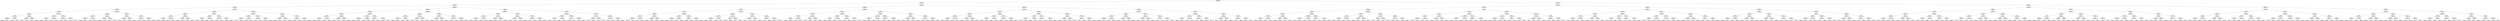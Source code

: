 ## [header material...]
## Command to get the layout: "dot -Teps thisfile > thisfile.eps"
graph "test"
{
node [shape="rectangle", fontsize=10, width=".2", height=".2", margin=0];
graph[fontsize=8];

n000 [label="clustersize = 14060
splitting feature:
((-0.0188,-0.182)-(-0.765,0.875))"] ;
n000 -- n001 ;
n001 [label="clustersize = 10491
splitting feature:
((-0.728,0.122)-(-0.455,0.822))"] ;
n001 -- n002 ;
n002 [label="clustersize = 6174
splitting feature:
((0.565,0.911)-(-0.371,-0.794))"] ;
n002 -- n003 ;
n003 [label="clustersize = 1521
splitting feature:
((-0.144,0.904)-(-0.0825,-0.708))"] ;
n003 -- n004 ;
n004 [label="clustersize = 642
splitting feature:
((-0.931,0.719)-(0.0873,-0.384))"] ;
n004 -- n005 ;
n005 [label="clustersize = 199
splitting feature:
((-0.236,-0.0252)-(-0.916,0.827))"] ;
n005 -- n006 ;
n006 [label="clustersize = 111
splitting feature:
((-0.126,0.713)-(-0.948,-0.097))"] ;
n006 -- n007 ;
n007 [label="clustersize = 75
splitting feature:
((-0.722,0.421)-(-0.329,-0.288))"] ;
n007 -- n008 ;
n008 [label="clustersize = 49
splitting feature:
((0.243,0.586)-(0.00316,0.16))"] ;
n008 -- n009 ;
n009 [label="clustersize = 18
pupil avg:
[ 0.37868619 -0.00647556]"] ;
n008 -- n010 ;
n010 [label="clustersize = 31
pupil avg:
[ 0.0928569   0.02763917]"] ;
n007 -- n011 ;
n011 [label="clustersize = 26
splitting feature:
((0.0183,-0.723)-(0.512,0.822))"] ;
n011 -- n012 ;
n012 [label="clustersize = 11
pupil avg:
[ 0.37053746  0.02853524]"] ;
n011 -- n013 ;
n013 [label="clustersize = 15
pupil avg:
[ 0.59641827 -0.02533824]"] ;
n006 -- n014 ;
n014 [label="clustersize = 36
splitting feature:
((-0.0951,-0.875)-(0.302,0.497))"] ;
n014 -- n015 ;
n015 [label="clustersize = 11
splitting feature:
((0.464,0.302)-(0.683,0.881))"] ;
n015 -- n016 ;
n016 [label="clustersize = 4
pupil avg:
[ 0.11249839 -0.04944773]"] ;
n015 -- n017 ;
n017 [label="clustersize = 7
pupil avg:
[-0.22185261 -0.19704564]"] ;
n014 -- n018 ;
n018 [label="clustersize = 25
splitting feature:
((-0.742,-0.925)-(0.233,0.398))"] ;
n018 -- n019 ;
n019 [label="clustersize = 12
pupil avg:
[ 0.08261729 -0.01313358]"] ;
n018 -- n020 ;
n020 [label="clustersize = 13
pupil avg:
[ 0.23840856 -0.08504592]"] ;
n005 -- n021 ;
n021 [label="clustersize = 88
splitting feature:
((-0.291,-0.561)-(-0.923,-0.809))"] ;
n021 -- n022 ;
n022 [label="clustersize = 69
splitting feature:
((0.556,-0.276)-(-0.816,-0.243))"] ;
n022 -- n023 ;
n023 [label="clustersize = 22
splitting feature:
((-0.545,0.979)-(0.801,0.206))"] ;
n023 -- n024 ;
n024 [label="clustersize = 8
pupil avg:
[ 0.49629592  0.04710225]"] ;
n023 -- n025 ;
n025 [label="clustersize = 14
pupil avg:
[ 0.75698557  0.04124628]"] ;
n022 -- n026 ;
n026 [label="clustersize = 47
splitting feature:
((0.0536,-0.0251)-(0.131,0.353))"] ;
n026 -- n027 ;
n027 [label="clustersize = 23
pupil avg:
[ 0.60410908 -0.07579188]"] ;
n026 -- n028 ;
n028 [label="clustersize = 24
pupil avg:
[ 0.42304886 -0.00294825]"] ;
n021 -- n029 ;
n029 [label="clustersize = 19
splitting feature:
((0.0521,-0.251)-(0.25,0.083))"] ;
n029 -- n030 ;
n030 [label="clustersize = 10
splitting feature:
((-0.393,0.648)-(0.836,-0.507))"] ;
n030 -- n031 ;
n031 [label="clustersize = 6
pupil avg:
[ 0.45646844  0.12061894]"] ;
n030 -- n032 ;
n032 [label="clustersize = 4
pupil avg:
[ 0.58991228  0.046875  ]"] ;
n029 -- n033 ;
n033 [label="clustersize = 9
splitting feature:
((0.462,0.574)-(-0.793,0.272))"] ;
n033 -- n034 ;
n034 [label="clustersize = 4
pupil avg:
[ 0.51599327  0.31421356]"] ;
n033 -- n035 ;
n035 [label="clustersize = 5
pupil avg:
[ 0.10450229  0.24287764]"] ;
n004 -- n036 ;
n036 [label="clustersize = 443
splitting feature:
((-0.693,0.263)-(0.0924,0.507))"] ;
n036 -- n037 ;
n037 [label="clustersize = 227
splitting feature:
((0.216,0.384)-(-0.239,0.329))"] ;
n037 -- n038 ;
n038 [label="clustersize = 94
splitting feature:
((-0.639,-0.942)-(-0.831,0.94))"] ;
n038 -- n039 ;
n039 [label="clustersize = 55
splitting feature:
((0.607,0.927)-(-0.852,-0.991))"] ;
n039 -- n040 ;
n040 [label="clustersize = 34
pupil avg:
[-0.0555542   0.16103745]"] ;
n039 -- n041 ;
n041 [label="clustersize = 21
pupil avg:
[ 0.23297849  0.20721708]"] ;
n038 -- n042 ;
n042 [label="clustersize = 39
splitting feature:
((0.113,-0.94)-(-0.417,-0.296))"] ;
n042 -- n043 ;
n043 [label="clustersize = 8
pupil avg:
[ 0.01841308  0.07556585]"] ;
n042 -- n044 ;
n044 [label="clustersize = 31
pupil avg:
[ 0.32065717  0.13495629]"] ;
n037 -- n045 ;
n045 [label="clustersize = 133
splitting feature:
((0.615,-0.535)-(0.378,0.692))"] ;
n045 -- n046 ;
n046 [label="clustersize = 29
splitting feature:
((-0.889,0.617)-(-0.0625,0.658))"] ;
n046 -- n047 ;
n047 [label="clustersize = 18
pupil avg:
[-0.29524856 -0.10962667]"] ;
n046 -- n048 ;
n048 [label="clustersize = 11
pupil avg:
[ 0.04143344  0.04837198]"] ;
n045 -- n049 ;
n049 [label="clustersize = 104
splitting feature:
((0.639,0.772)-(-0.888,0.81))"] ;
n049 -- n050 ;
n050 [label="clustersize = 79
pupil avg:
[ 0.03086096  0.01530335]"] ;
n049 -- n051 ;
n051 [label="clustersize = 25
pupil avg:
[ 0.21772115 -0.01013994]"] ;
n036 -- n052 ;
n052 [label="clustersize = 216
splitting feature:
((0.994,-0.766)-(-0.88,0.856))"] ;
n052 -- n053 ;
n053 [label="clustersize = 100
splitting feature:
((0.725,0.765)-(-0.6,0.661))"] ;
n053 -- n054 ;
n054 [label="clustersize = 55
splitting feature:
((-0.129,-0.929)-(0.0266,0.427))"] ;
n054 -- n055 ;
n055 [label="clustersize = 15
pupil avg:
[-0.18047119  0.02765034]"] ;
n054 -- n056 ;
n056 [label="clustersize = 40
pupil avg:
[ 0.12439782  0.23114689]"] ;
n053 -- n057 ;
n057 [label="clustersize = 45
splitting feature:
((-0.74,-0.59)-(0.283,0.205))"] ;
n057 -- n058 ;
n058 [label="clustersize = 8
pupil avg:
[ 0.10245963  0.02535951]"] ;
n057 -- n059 ;
n059 [label="clustersize = 37
pupil avg:
[ 0.36124436  0.14032966]"] ;
n052 -- n060 ;
n060 [label="clustersize = 116
splitting feature:
((-0.946,-0.133)-(0.176,0.811))"] ;
n060 -- n061 ;
n061 [label="clustersize = 33
splitting feature:
((0.213,0.863)-(-0.182,0.89))"] ;
n061 -- n062 ;
n062 [label="clustersize = 9
pupil avg:
[ 0.03348942  0.02639127]"] ;
n061 -- n063 ;
n063 [label="clustersize = 24
pupil avg:
[ 0.31505676  0.05700062]"] ;
n060 -- n064 ;
n064 [label="clustersize = 83
splitting feature:
((-0.651,-0.316)-(-0.464,-0.395))"] ;
n064 -- n065 ;
n065 [label="clustersize = 38
pupil avg:
[ 0.30195233  0.0691424 ]"] ;
n064 -- n066 ;
n066 [label="clustersize = 45
pupil avg:
[ 0.49985502  0.09232332]"] ;
n003 -- n067 ;
n067 [label="clustersize = 879
splitting feature:
((0.219,-0.875)-(-0.879,0.385))"] ;
n067 -- n068 ;
n068 [label="clustersize = 560
splitting feature:
((0.49,-0.653)-(0.888,0.836))"] ;
n068 -- n069 ;
n069 [label="clustersize = 289
splitting feature:
((-0.693,0.546)-(0.675,-0.571))"] ;
n069 -- n070 ;
n070 [label="clustersize = 132
splitting feature:
((-0.554,-0.447)-(-0.419,-0.573))"] ;
n070 -- n071 ;
n071 [label="clustersize = 85
splitting feature:
((0.184,0.12)-(-0.164,-0.753))"] ;
n071 -- n072 ;
n072 [label="clustersize = 60
pupil avg:
[ 0.01639824  0.18083263]"] ;
n071 -- n073 ;
n073 [label="clustersize = 25
pupil avg:
[-0.18937983  0.07970628]"] ;
n070 -- n074 ;
n074 [label="clustersize = 47
splitting feature:
((0.0434,0.221)-(-0.951,-0.509))"] ;
n074 -- n075 ;
n075 [label="clustersize = 39
pupil avg:
[ 0.1785832   0.16312655]"] ;
n074 -- n076 ;
n076 [label="clustersize = 8
pupil avg:
[-0.10167616  0.06778499]"] ;
n069 -- n077 ;
n077 [label="clustersize = 157
splitting feature:
((0.0122,0.685)-(-0.575,-0.289))"] ;
n077 -- n078 ;
n078 [label="clustersize = 69
splitting feature:
((0.427,-0.461)-(0.469,0.204))"] ;
n078 -- n079 ;
n079 [label="clustersize = 43
pupil avg:
[-0.13073592  0.1628591 ]"] ;
n078 -- n080 ;
n080 [label="clustersize = 26
pupil avg:
[ 0.05641227  0.2317605 ]"] ;
n077 -- n081 ;
n081 [label="clustersize = 88
splitting feature:
((0.11,0.0704)-(-0.593,-0.619))"] ;
n081 -- n082 ;
n082 [label="clustersize = 55
pupil avg:
[-0.15263752  0.20897158]"] ;
n081 -- n083 ;
n083 [label="clustersize = 33
pupil avg:
[-0.38968862  0.1520578 ]"] ;
n068 -- n084 ;
n084 [label="clustersize = 271
splitting feature:
((-0.17,0.0117)-(0.54,-0.948))"] ;
n084 -- n085 ;
n085 [label="clustersize = 199
splitting feature:
((0.198,0.98)-(0.418,-0.949))"] ;
n085 -- n086 ;
n086 [label="clustersize = 115
splitting feature:
((0.828,0.717)-(-0.785,0.464))"] ;
n086 -- n087 ;
n087 [label="clustersize = 74
pupil avg:
[-0.19109614  0.02423541]"] ;
n086 -- n088 ;
n088 [label="clustersize = 41
pupil avg:
[-0.06005998  0.04311537]"] ;
n085 -- n089 ;
n089 [label="clustersize = 84
splitting feature:
((-0.661,0.287)-(-0.655,0.194))"] ;
n089 -- n090 ;
n090 [label="clustersize = 14
pupil avg:
[-0.12321199  0.0206409 ]"] ;
n089 -- n091 ;
n091 [label="clustersize = 70
pupil avg:
[-0.32635253  0.10251803]"] ;
n084 -- n092 ;
n092 [label="clustersize = 72
splitting feature:
((-0.574,-0.256)-(0.0767,0.467))"] ;
n092 -- n093 ;
n093 [label="clustersize = 43
splitting feature:
((-0.103,-0.183)-(-0.675,0.326))"] ;
n093 -- n094 ;
n094 [label="clustersize = 25
pupil avg:
[-0.3401115   0.21753715]"] ;
n093 -- n095 ;
n095 [label="clustersize = 18
pupil avg:
[-0.2008268   0.26311859]"] ;
n092 -- n096 ;
n096 [label="clustersize = 29
splitting feature:
((-0.21,-0.022)-(0.18,0.105))"] ;
n096 -- n097 ;
n097 [label="clustersize = 8
pupil avg:
[-0.2825626   0.09895187]"] ;
n096 -- n098 ;
n098 [label="clustersize = 21
pupil avg:
[-0.08789634  0.20333545]"] ;
n067 -- n099 ;
n099 [label="clustersize = 319
splitting feature:
((-0.91,0.677)-(-0.656,0.0649))"] ;
n099 -- n100 ;
n100 [label="clustersize = 97
splitting feature:
((-0.836,-0.224)-(-0.583,-0.237))"] ;
n100 -- n101 ;
n101 [label="clustersize = 78
splitting feature:
((0.755,0.308)-(-0.276,-0.905))"] ;
n101 -- n102 ;
n102 [label="clustersize = 19
splitting feature:
((0.247,0.468)-(0.812,-0.0276))"] ;
n102 -- n103 ;
n103 [label="clustersize = 12
pupil avg:
[ 0.47337008  0.11454578]"] ;
n102 -- n104 ;
n104 [label="clustersize = 7
pupil avg:
[ 0.07192656  0.15465655]"] ;
n101 -- n105 ;
n105 [label="clustersize = 59
splitting feature:
((-0.966,-0.244)-(-0.326,0.36))"] ;
n105 -- n106 ;
n106 [label="clustersize = 45
pupil avg:
[ 0.04646988  0.04661164]"] ;
n105 -- n107 ;
n107 [label="clustersize = 14
pupil avg:
[ 0.24081753 -0.07781605]"] ;
n100 -- n108 ;
n108 [label="clustersize = 19
splitting feature:
((0.361,0.766)-(-0.97,0.707))"] ;
n108 -- n109 ;
n109 [label="clustersize = 8
splitting feature:
((-0.924,0.935)-(0.867,0.515))"] ;
n109 -- n110 ;
n110 [label="clustersize = 4
pupil avg:
[ 0.6276929   0.27994652]"] ;
n109 -- n111 ;
n111 [label="clustersize = 4
pupil avg:
[ 0.29619658  0.26764957]"] ;
n108 -- n112 ;
n112 [label="clustersize = 11
splitting feature:
((-0.134,0.632)-(0.0502,-0.189))"] ;
n112 -- n113 ;
n113 [label="clustersize = 6
pupil avg:
[ 0.50551436 -0.02961678]"] ;
n112 -- n114 ;
n114 [label="clustersize = 5
pupil avg:
[ 0.25258     0.08539993]"] ;
n099 -- n115 ;
n115 [label="clustersize = 222
splitting feature:
((-0.129,-0.17)-(-0.629,0.416))"] ;
n115 -- n116 ;
n116 [label="clustersize = 142
splitting feature:
((-0.728,0.719)-(0.247,-0.236))"] ;
n116 -- n117 ;
n117 [label="clustersize = 35
splitting feature:
((-0.714,-0.692)-(-0.393,0.306))"] ;
n117 -- n118 ;
n118 [label="clustersize = 22
pupil avg:
[ 0.10261037  0.06218286]"] ;
n117 -- n119 ;
n119 [label="clustersize = 13
pupil avg:
[ 0.01188402 -0.07724625]"] ;
n116 -- n120 ;
n120 [label="clustersize = 107
splitting feature:
((-0.242,0.901)-(-0.118,-0.00746))"] ;
n120 -- n121 ;
n121 [label="clustersize = 8
pupil avg:
[ 0.24053243 -0.09074256]"] ;
n120 -- n122 ;
n122 [label="clustersize = 99
pupil avg:
[-0.16262578  0.00072358]"] ;
n115 -- n123 ;
n123 [label="clustersize = 80
splitting feature:
((-0.838,-0.501)-(0.112,-0.54))"] ;
n123 -- n124 ;
n124 [label="clustersize = 34
splitting feature:
((0.806,-0.603)-(-0.397,0.272))"] ;
n124 -- n125 ;
n125 [label="clustersize = 8
pupil avg:
[ 0.11149924  0.14554485]"] ;
n124 -- n126 ;
n126 [label="clustersize = 26
pupil avg:
[ 0.08738188 -0.03014475]"] ;
n123 -- n127 ;
n127 [label="clustersize = 46
splitting feature:
((0.471,-0.546)-(-0.989,0.346))"] ;
n127 -- n128 ;
n128 [label="clustersize = 34
pupil avg:
[ 0.30657835  0.17682292]"] ;
n127 -- n129 ;
n129 [label="clustersize = 12
pupil avg:
[ 0.21594749 -0.04573677]"] ;
n002 -- n130 ;
n130 [label="clustersize = 4653
splitting feature:
((-0.707,-0.867)-(-0.682,0.945))"] ;
n130 -- n131 ;
n131 [label="clustersize = 3175
splitting feature:
((-0.47,-0.393)-(0.117,0.282))"] ;
n131 -- n132 ;
n132 [label="clustersize = 1659
splitting feature:
((-0.901,-0.827)-(0.0444,0.739))"] ;
n132 -- n133 ;
n133 [label="clustersize = 966
splitting feature:
((-0.125,-0.456)-(-0.306,-0.107))"] ;
n133 -- n134 ;
n134 [label="clustersize = 477
splitting feature:
((0.624,-0.217)-(-0.964,0.0141))"] ;
n134 -- n135 ;
n135 [label="clustersize = 139
splitting feature:
((0.619,-0.934)-(-0.146,-0.19))"] ;
n135 -- n136 ;
n136 [label="clustersize = 42
pupil avg:
[-0.41823749  0.23241599]"] ;
n135 -- n137 ;
n137 [label="clustersize = 97
pupil avg:
[-0.35824306 -0.04390164]"] ;
n134 -- n138 ;
n138 [label="clustersize = 338
splitting feature:
((0.412,0.448)-(-0.0744,-0.359))"] ;
n138 -- n139 ;
n139 [label="clustersize = 20
pupil avg:
[-0.05395099  0.01642163]"] ;
n138 -- n140 ;
n140 [label="clustersize = 318
pupil avg:
[-0.34950721 -0.16650548]"] ;
n133 -- n141 ;
n141 [label="clustersize = 489
splitting feature:
((-0.226,0.795)-(0.259,-0.969))"] ;
n141 -- n142 ;
n142 [label="clustersize = 196
splitting feature:
((-0.249,0.778)-(-0.868,-0.0822))"] ;
n142 -- n143 ;
n143 [label="clustersize = 58
pupil avg:
[ 0.05434687 -0.21864172]"] ;
n142 -- n144 ;
n144 [label="clustersize = 138
pupil avg:
[-0.12153035 -0.1738623 ]"] ;
n141 -- n145 ;
n145 [label="clustersize = 293
splitting feature:
((-0.18,-0.191)-(0.928,-0.245))"] ;
n145 -- n146 ;
n146 [label="clustersize = 262
pupil avg:
[-0.25234894 -0.16412941]"] ;
n145 -- n147 ;
n147 [label="clustersize = 31
pupil avg:
[-0.35509127  0.13740971]"] ;
n132 -- n148 ;
n148 [label="clustersize = 693
splitting feature:
((-0.267,-0.0788)-(0.281,-0.614))"] ;
n148 -- n149 ;
n149 [label="clustersize = 464
splitting feature:
((-0.0801,0.745)-(-0.481,-0.594))"] ;
n149 -- n150 ;
n150 [label="clustersize = 179
splitting feature:
((-0.257,0.958)-(-0.985,-0.654))"] ;
n150 -- n151 ;
n151 [label="clustersize = 99
pupil avg:
[ 0.09662887 -0.07065098]"] ;
n150 -- n152 ;
n152 [label="clustersize = 80
pupil avg:
[-0.0622167  -0.06581874]"] ;
n149 -- n153 ;
n153 [label="clustersize = 285
splitting feature:
((0.496,-0.213)-(-0.366,-0.811))"] ;
n153 -- n154 ;
n154 [label="clustersize = 46
pupil avg:
[-0.12525259  0.12385596]"] ;
n153 -- n155 ;
n155 [label="clustersize = 239
pupil avg:
[-0.17501441 -0.07214503]"] ;
n148 -- n156 ;
n156 [label="clustersize = 229
splitting feature:
((0.61,-0.51)-(-0.881,0.519))"] ;
n156 -- n157 ;
n157 [label="clustersize = 157
splitting feature:
((-0.715,0.933)-(-0.159,0.932))"] ;
n157 -- n158 ;
n158 [label="clustersize = 33
pupil avg:
[-0.33884353  0.26941323]"] ;
n157 -- n159 ;
n159 [label="clustersize = 124
pupil avg:
[-0.13765578  0.18764164]"] ;
n156 -- n160 ;
n160 [label="clustersize = 72
splitting feature:
((0.293,-0.104)-(0.628,0.592))"] ;
n160 -- n161 ;
n161 [label="clustersize = 50
pupil avg:
[ 0.05260253  0.0505249 ]"] ;
n160 -- n162 ;
n162 [label="clustersize = 22
pupil avg:
[-0.32852559 -0.12932358]"] ;
n131 -- n163 ;
n163 [label="clustersize = 1516
splitting feature:
((-0.0662,0.984)-(0.717,0.0168))"] ;
n163 -- n164 ;
n164 [label="clustersize = 690
splitting feature:
((0.106,0.603)-(-0.0977,-0.628))"] ;
n164 -- n165 ;
n165 [label="clustersize = 310
splitting feature:
((-0.073,-0.891)-(0.0158,0.643))"] ;
n165 -- n166 ;
n166 [label="clustersize = 71
splitting feature:
((0.525,-0.234)-(0.00124,0.833))"] ;
n166 -- n167 ;
n167 [label="clustersize = 20
pupil avg:
[-0.18613133  0.10498476]"] ;
n166 -- n168 ;
n168 [label="clustersize = 51
pupil avg:
[ 0.00202206  0.04166978]"] ;
n165 -- n169 ;
n169 [label="clustersize = 239
splitting feature:
((-0.835,0.942)-(0.902,-0.507))"] ;
n169 -- n170 ;
n170 [label="clustersize = 85
pupil avg:
[ 0.24825292  0.03433283]"] ;
n169 -- n171 ;
n171 [label="clustersize = 154
pupil avg:
[ 0.13067329  0.13587017]"] ;
n164 -- n172 ;
n172 [label="clustersize = 380
splitting feature:
((0.0776,0.824)-(0.666,-0.919))"] ;
n172 -- n173 ;
n173 [label="clustersize = 264
splitting feature:
((0.581,0.479)-(0.389,-0.0994))"] ;
n173 -- n174 ;
n174 [label="clustersize = 40
pupil avg:
[-0.06406738 -0.01677446]"] ;
n173 -- n175 ;
n175 [label="clustersize = 224
pupil avg:
[ 0.0664717   0.01917413]"] ;
n172 -- n176 ;
n176 [label="clustersize = 116
splitting feature:
((0.126,-0.921)-(-0.266,0.716))"] ;
n176 -- n177 ;
n177 [label="clustersize = 71
pupil avg:
[-0.27015268  0.05535056]"] ;
n176 -- n178 ;
n178 [label="clustersize = 45
pupil avg:
[ 0.03088386 -0.02875058]"] ;
n163 -- n179 ;
n179 [label="clustersize = 826
splitting feature:
((0.0768,-0.894)-(-0.853,-0.548))"] ;
n179 -- n180 ;
n180 [label="clustersize = 453
splitting feature:
((-0.886,-0.157)-(0.178,0.957))"] ;
n180 -- n181 ;
n181 [label="clustersize = 302
splitting feature:
((0.56,0.69)-(-0.882,0.433))"] ;
n181 -- n182 ;
n182 [label="clustersize = 105
pupil avg:
[-0.29604332  0.15695455]"] ;
n181 -- n183 ;
n183 [label="clustersize = 197
pupil avg:
[-0.15511219  0.07865   ]"] ;
n180 -- n184 ;
n184 [label="clustersize = 151
splitting feature:
((0.298,-0.214)-(-0.386,-0.122))"] ;
n184 -- n185 ;
n185 [label="clustersize = 104
pupil avg:
[-0.07225396  0.20747687]"] ;
n184 -- n186 ;
n186 [label="clustersize = 47
pupil avg:
[ 0.08798902  0.14573474]"] ;
n179 -- n187 ;
n187 [label="clustersize = 373
splitting feature:
((-0.0781,-0.786)-(-0.793,0.114))"] ;
n187 -- n188 ;
n188 [label="clustersize = 140
splitting feature:
((0.0326,0.738)-(-0.375,-0.829))"] ;
n188 -- n189 ;
n189 [label="clustersize = 20
pupil avg:
[-0.17421828  0.04790689]"] ;
n188 -- n190 ;
n190 [label="clustersize = 120
pupil avg:
[-0.39048917  0.05388591]"] ;
n187 -- n191 ;
n191 [label="clustersize = 233
splitting feature:
((-0.88,-0.886)-(0.0949,0.578))"] ;
n191 -- n192 ;
n192 [label="clustersize = 89
pupil avg:
[-0.28621979 -0.00489884]"] ;
n191 -- n193 ;
n193 [label="clustersize = 144
pupil avg:
[-0.12202347  0.09203269]"] ;
n130 -- n194 ;
n194 [label="clustersize = 1478
splitting feature:
((0.401,-0.368)-(-0.123,0.786))"] ;
n194 -- n195 ;
n195 [label="clustersize = 605
splitting feature:
((-0.878,-0.643)-(-0.734,0.549))"] ;
n195 -- n196 ;
n196 [label="clustersize = 198
splitting feature:
((0.115,0.828)-(-0.457,-0.249))"] ;
n196 -- n197 ;
n197 [label="clustersize = 27
splitting feature:
((-0.953,0.285)-(-0.707,0.344))"] ;
n197 -- n198 ;
n198 [label="clustersize = 15
splitting feature:
((-0.154,-0.411)-(-0.755,-0.754))"] ;
n198 -- n199 ;
n199 [label="clustersize = 11
pupil avg:
[ 0.03990834  0.03676287]"] ;
n198 -- n200 ;
n200 [label="clustersize = 4
pupil avg:
[ 0.38999599  0.07064956]"] ;
n197 -- n201 ;
n201 [label="clustersize = 12
splitting feature:
((0.473,0.811)-(-0.432,0.724))"] ;
n201 -- n202 ;
n202 [label="clustersize = 8
pupil avg:
[-0.27480597  0.19009726]"] ;
n201 -- n203 ;
n203 [label="clustersize = 4
pupil avg:
[ 0.03492438  0.24074535]"] ;
n196 -- n204 ;
n204 [label="clustersize = 171
splitting feature:
((0.924,-0.0909)-(-0.912,0.149))"] ;
n204 -- n205 ;
n205 [label="clustersize = 62
splitting feature:
((0.19,-0.977)-(0.00201,0.874))"] ;
n205 -- n206 ;
n206 [label="clustersize = 53
pupil avg:
[-0.35101656  0.17502957]"] ;
n205 -- n207 ;
n207 [label="clustersize = 9
pupil avg:
[ 0.00343886  0.02886061]"] ;
n204 -- n208 ;
n208 [label="clustersize = 109
splitting feature:
((-0.565,0.0333)-(0.298,-0.231))"] ;
n208 -- n209 ;
n209 [label="clustersize = 51
pupil avg:
[-0.27599159 -0.18140882]"] ;
n208 -- n210 ;
n210 [label="clustersize = 58
pupil avg:
[-0.34430391 -0.01931336]"] ;
n195 -- n211 ;
n211 [label="clustersize = 407
splitting feature:
((-0.78,0.697)-(-0.225,-0.107))"] ;
n211 -- n212 ;
n212 [label="clustersize = 123
splitting feature:
((-0.26,0.279)-(-0.0162,-0.552))"] ;
n212 -- n213 ;
n213 [label="clustersize = 28
splitting feature:
((0.0509,0.346)-(-0.556,-0.66))"] ;
n213 -- n214 ;
n214 [label="clustersize = 21
pupil avg:
[ 0.35571576 -0.12833467]"] ;
n213 -- n215 ;
n215 [label="clustersize = 7
pupil avg:
[ 0.07873856 -0.06052392]"] ;
n212 -- n216 ;
n216 [label="clustersize = 95
splitting feature:
((-0.976,-0.82)-(-0.0523,0.234))"] ;
n216 -- n217 ;
n217 [label="clustersize = 6
pupil avg:
[-0.19211487  0.24748953]"] ;
n216 -- n218 ;
n218 [label="clustersize = 89
pupil avg:
[ 0.20326275  0.16574132]"] ;
n211 -- n219 ;
n219 [label="clustersize = 284
splitting feature:
((0.685,-0.72)-(-0.721,0.187))"] ;
n219 -- n220 ;
n220 [label="clustersize = 43
splitting feature:
((0.508,-0.158)-(0.322,0.745))"] ;
n220 -- n221 ;
n221 [label="clustersize = 27
pupil avg:
[-0.30444135  0.16480357]"] ;
n220 -- n222 ;
n222 [label="clustersize = 16
pupil avg:
[-0.06682569  0.08234462]"] ;
n219 -- n223 ;
n223 [label="clustersize = 241
splitting feature:
((-0.22,0.652)-(-0.0447,-0.976))"] ;
n223 -- n224 ;
n224 [label="clustersize = 135
pupil avg:
[ 0.10820896 -0.00386671]"] ;
n223 -- n225 ;
n225 [label="clustersize = 106
pupil avg:
[-0.09169992  0.05724283]"] ;
n194 -- n226 ;
n226 [label="clustersize = 873
splitting feature:
((-0.108,-0.576)-(-0.147,0.791))"] ;
n226 -- n227 ;
n227 [label="clustersize = 348
splitting feature:
((-0.801,-0.733)-(-0.0543,0.0444))"] ;
n227 -- n228 ;
n228 [label="clustersize = 26
splitting feature:
((-0.582,0.397)-(-0.851,-0.374))"] ;
n228 -- n229 ;
n229 [label="clustersize = 9
splitting feature:
((0.175,-0.312)-(-0.759,-0.244))"] ;
n229 -- n230 ;
n230 [label="clustersize = 5
pupil avg:
[-0.18850737 -0.12324329]"] ;
n229 -- n231 ;
n231 [label="clustersize = 4
pupil avg:
[ 0.2414751  -0.12643678]"] ;
n228 -- n232 ;
n232 [label="clustersize = 17
splitting feature:
((-0.801,0.69)-(-0.807,-0.933))"] ;
n232 -- n233 ;
n233 [label="clustersize = 5
pupil avg:
[-0.09004927 -0.00709956]"] ;
n232 -- n234 ;
n234 [label="clustersize = 12
pupil avg:
[-0.41678629 -0.11642451]"] ;
n227 -- n235 ;
n235 [label="clustersize = 322
splitting feature:
((0.842,-0.755)-(-0.962,0.273))"] ;
n235 -- n236 ;
n236 [label="clustersize = 73
splitting feature:
((-0.179,-0.211)-(0.157,-0.382))"] ;
n236 -- n237 ;
n237 [label="clustersize = 51
pupil avg:
[ 0.06318724  0.06275987]"] ;
n236 -- n238 ;
n238 [label="clustersize = 22
pupil avg:
[ 0.1978855   0.17991537]"] ;
n235 -- n239 ;
n239 [label="clustersize = 249
splitting feature:
((-0.354,0.953)-(-0.0516,0.686))"] ;
n239 -- n240 ;
n240 [label="clustersize = 43
pupil avg:
[ 0.10257817 -0.1123325 ]"] ;
n239 -- n241 ;
n241 [label="clustersize = 206
pupil avg:
[ 0.04677808 -0.0116749 ]"] ;
n226 -- n242 ;
n242 [label="clustersize = 525
splitting feature:
((-0.506,-0.415)-(0.111,0.991))"] ;
n242 -- n243 ;
n243 [label="clustersize = 322
splitting feature:
((0.357,0.9)-(0.174,0.112))"] ;
n243 -- n244 ;
n244 [label="clustersize = 51
splitting feature:
((-0.474,-0.118)-(-0.272,0.714))"] ;
n244 -- n245 ;
n245 [label="clustersize = 22
pupil avg:
[-0.01786591 -0.12115023]"] ;
n244 -- n246 ;
n246 [label="clustersize = 29
pupil avg:
[ 0.50356922 -0.02205693]"] ;
n243 -- n247 ;
n247 [label="clustersize = 271
splitting feature:
((0.777,0.651)-(-0.999,-0.0689))"] ;
n247 -- n248 ;
n248 [label="clustersize = 70
pupil avg:
[ 0.21727412  0.00111216]"] ;
n247 -- n249 ;
n249 [label="clustersize = 201
pupil avg:
[ 0.06895192 -0.08076695]"] ;
n242 -- n250 ;
n250 [label="clustersize = 203
splitting feature:
((0.398,-0.998)-(0.696,-0.972))"] ;
n250 -- n251 ;
n251 [label="clustersize = 115
splitting feature:
((-0.204,-0.721)-(-0.161,0.486))"] ;
n251 -- n252 ;
n252 [label="clustersize = 12
pupil avg:
[-0.11737856  0.0049712 ]"] ;
n251 -- n253 ;
n253 [label="clustersize = 103
pupil avg:
[ 0.23118105  0.01773667]"] ;
n250 -- n254 ;
n254 [label="clustersize = 88
splitting feature:
((-0.957,-0.249)-(-0.428,-0.461))"] ;
n254 -- n255 ;
n255 [label="clustersize = 33
pupil avg:
[ 0.2333789   0.00275961]"] ;
n254 -- n256 ;
n256 [label="clustersize = 55
pupil avg:
[ 0.43079256  0.03930679]"] ;
n001 -- n257 ;
n257 [label="clustersize = 4317
splitting feature:
((-0.15,0.0503)-(0.00343,0.938))"] ;
n257 -- n258 ;
n258 [label="clustersize = 2963
splitting feature:
((0.969,-0.204)-(-0.931,-0.549))"] ;
n258 -- n259 ;
n259 [label="clustersize = 1203
splitting feature:
((-0.459,-0.119)-(-0.24,0.887))"] ;
n259 -- n260 ;
n260 [label="clustersize = 768
splitting feature:
((0.265,0.711)-(0.374,-0.249))"] ;
n260 -- n261 ;
n261 [label="clustersize = 304
splitting feature:
((0.108,0.134)-(-0.333,-0.894))"] ;
n261 -- n262 ;
n262 [label="clustersize = 250
splitting feature:
((-0.676,0.762)-(-0.823,-0.53))"] ;
n262 -- n263 ;
n263 [label="clustersize = 211
splitting feature:
((-0.343,-0.167)-(-0.669,0.731))"] ;
n263 -- n264 ;
n264 [label="clustersize = 166
pupil avg:
[ 0.10878027  0.18093265]"] ;
n263 -- n265 ;
n265 [label="clustersize = 45
pupil avg:
[ 0.41721966  0.23355661]"] ;
n262 -- n266 ;
n266 [label="clustersize = 39
splitting feature:
((-0.567,-0.633)-(0.283,0.337))"] ;
n266 -- n267 ;
n267 [label="clustersize = 20
pupil avg:
[-0.22530782  0.0569509 ]"] ;
n266 -- n268 ;
n268 [label="clustersize = 19
pupil avg:
[ 0.00293137  0.28345167]"] ;
n261 -- n269 ;
n269 [label="clustersize = 54
splitting feature:
((-0.569,-0.804)-(0.574,-0.527))"] ;
n269 -- n270 ;
n270 [label="clustersize = 39
splitting feature:
((0.835,0.83)-(0.523,0.231))"] ;
n270 -- n271 ;
n271 [label="clustersize = 24
pupil avg:
[-0.15185323 -0.17367379]"] ;
n270 -- n272 ;
n272 [label="clustersize = 15
pupil avg:
[-0.08592279  0.05282794]"] ;
n269 -- n273 ;
n273 [label="clustersize = 15
splitting feature:
((-0.476,0.994)-(0.808,0.233))"] ;
n273 -- n274 ;
n274 [label="clustersize = 9
pupil avg:
[ 0.44854245  0.08926529]"] ;
n273 -- n275 ;
n275 [label="clustersize = 6
pupil avg:
[-0.14451007  0.06933681]"] ;
n260 -- n276 ;
n276 [label="clustersize = 464
splitting feature:
((-0.48,-0.931)-(-0.0899,0.693))"] ;
n276 -- n277 ;
n277 [label="clustersize = 181
splitting feature:
((-0.509,0.448)-(0.627,0.171))"] ;
n277 -- n278 ;
n278 [label="clustersize = 95
splitting feature:
((-0.964,0.0172)-(0.678,0.235))"] ;
n278 -- n279 ;
n279 [label="clustersize = 35
pupil avg:
[-0.29767131 -0.03443536]"] ;
n278 -- n280 ;
n280 [label="clustersize = 60
pupil avg:
[-0.12108082  0.16948331]"] ;
n277 -- n281 ;
n281 [label="clustersize = 86
splitting feature:
((0.169,-0.456)-(-0.184,0.419))"] ;
n281 -- n282 ;
n282 [label="clustersize = 71
pupil avg:
[-0.38931381  0.22041248]"] ;
n281 -- n283 ;
n283 [label="clustersize = 15
pupil avg:
[-0.25551118  0.09026708]"] ;
n276 -- n284 ;
n284 [label="clustersize = 283
splitting feature:
((0.714,0.122)-(0.0828,0.839))"] ;
n284 -- n285 ;
n285 [label="clustersize = 136
splitting feature:
((-0.545,0.661)-(0.0682,-0.427))"] ;
n285 -- n286 ;
n286 [label="clustersize = 22
pupil avg:
[ 0.15059784  0.08107263]"] ;
n285 -- n287 ;
n287 [label="clustersize = 114
pupil avg:
[-0.19601256  0.18450965]"] ;
n284 -- n288 ;
n288 [label="clustersize = 147
splitting feature:
((0.5,-0.677)-(0.123,-0.958))"] ;
n288 -- n289 ;
n289 [label="clustersize = 66
pupil avg:
[ 0.18969398  0.12323451]"] ;
n288 -- n290 ;
n290 [label="clustersize = 81
pupil avg:
[-0.01741158  0.09100327]"] ;
n259 -- n291 ;
n291 [label="clustersize = 435
splitting feature:
((0.411,-0.407)-(-0.209,0.655))"] ;
n291 -- n292 ;
n292 [label="clustersize = 113
splitting feature:
((0.379,-0.125)-(0.335,0.823))"] ;
n292 -- n293 ;
n293 [label="clustersize = 75
splitting feature:
((-0.138,-0.637)-(-0.471,0.922))"] ;
n293 -- n294 ;
n294 [label="clustersize = 56
splitting feature:
((0.417,-0.212)-(-0.769,-0.0249))"] ;
n294 -- n295 ;
n295 [label="clustersize = 52
pupil avg:
[-0.23314614  0.2363068 ]"] ;
n294 -- n296 ;
n296 [label="clustersize = 4
pupil avg:
[ 0.14843604 -0.1055789 ]"] ;
n293 -- n297 ;
n297 [label="clustersize = 19
splitting feature:
((-0.586,0.0321)-(0.231,0.402))"] ;
n297 -- n298 ;
n298 [label="clustersize = 8
pupil avg:
[ 0.34591552 -0.14130922]"] ;
n297 -- n299 ;
n299 [label="clustersize = 11
pupil avg:
[ 0.0182031   0.16182985]"] ;
n292 -- n300 ;
n300 [label="clustersize = 38
splitting feature:
((-0.275,-0.817)-(0.378,-0.0912))"] ;
n300 -- n301 ;
n301 [label="clustersize = 22
splitting feature:
((-0.7,0.378)-(-0.411,-0.44))"] ;
n301 -- n302 ;
n302 [label="clustersize = 5
pupil avg:
[ 0.40803594  0.08430193]"] ;
n301 -- n303 ;
n303 [label="clustersize = 17
pupil avg:
[-0.00039613 -0.05483201]"] ;
n300 -- n304 ;
n304 [label="clustersize = 16
splitting feature:
((-0.542,0.603)-(0.201,-0.615))"] ;
n304 -- n305 ;
n305 [label="clustersize = 7
pupil avg:
[ 0.4809585   0.21000061]"] ;
n304 -- n306 ;
n306 [label="clustersize = 9
pupil avg:
[ 0.22161765  0.30849097]"] ;
n291 -- n307 ;
n307 [label="clustersize = 322
splitting feature:
((-0.913,0.135)-(0.781,0.669))"] ;
n307 -- n308 ;
n308 [label="clustersize = 146
splitting feature:
((0.827,-0.196)-(-0.42,-0.692))"] ;
n308 -- n309 ;
n309 [label="clustersize = 61
splitting feature:
((-0.0854,0.604)-(0.0829,-0.548))"] ;
n309 -- n310 ;
n310 [label="clustersize = 54
pupil avg:
[ 0.49851025 -0.14197147]"] ;
n309 -- n311 ;
n311 [label="clustersize = 7
pupil avg:
[ 0.13889478  0.11175667]"] ;
n308 -- n312 ;
n312 [label="clustersize = 85
splitting feature:
((0.468,-0.78)-(-0.666,-0.0181))"] ;
n312 -- n313 ;
n313 [label="clustersize = 49
pupil avg:
[ 0.08914812 -0.04625424]"] ;
n312 -- n314 ;
n314 [label="clustersize = 36
pupil avg:
[ 0.27879618 -0.10731181]"] ;
n307 -- n315 ;
n315 [label="clustersize = 176
splitting feature:
((0.881,-0.0796)-(0.086,-0.859))"] ;
n315 -- n316 ;
n316 [label="clustersize = 99
splitting feature:
((-0.631,-0.157)-(0.673,-0.212))"] ;
n316 -- n317 ;
n317 [label="clustersize = 43
pupil avg:
[ 0.30753972  0.01434632]"] ;
n316 -- n318 ;
n318 [label="clustersize = 56
pupil avg:
[ 0.41469432  0.25864284]"] ;
n315 -- n319 ;
n319 [label="clustersize = 77
splitting feature:
((0.0382,0.383)-(-0.00485,-0.129))"] ;
n319 -- n320 ;
n320 [label="clustersize = 34
pupil avg:
[ 0.28884531  0.10926532]"] ;
n319 -- n321 ;
n321 [label="clustersize = 43
pupil avg:
[  1.03886583e-01  -9.99280456e-05]"] ;
n258 -- n322 ;
n322 [label="clustersize = 1760
splitting feature:
((-0.412,0.903)-(-0.943,-0.581))"] ;
n322 -- n323 ;
n323 [label="clustersize = 907
splitting feature:
((-0.362,0.627)-(-0.105,0.116))"] ;
n323 -- n324 ;
n324 [label="clustersize = 349
splitting feature:
((-0.784,-0.178)-(0.366,0.914))"] ;
n324 -- n325 ;
n325 [label="clustersize = 267
splitting feature:
((-0.777,-0.61)-(-0.393,0.67))"] ;
n325 -- n326 ;
n326 [label="clustersize = 20
splitting feature:
((-0.432,-0.802)-(0.282,-0.444))"] ;
n326 -- n327 ;
n327 [label="clustersize = 12
pupil avg:
[-0.07104477 -0.2370553 ]"] ;
n326 -- n328 ;
n328 [label="clustersize = 8
pupil avg:
[ 0.51646843 -0.19830623]"] ;
n325 -- n329 ;
n329 [label="clustersize = 247
splitting feature:
((-0.494,-0.0334)-(-0.157,0.682))"] ;
n329 -- n330 ;
n330 [label="clustersize = 80
pupil avg:
[ 0.32871592 -0.21319382]"] ;
n329 -- n331 ;
n331 [label="clustersize = 167
pupil avg:
[ 0.54517117 -0.17381705]"] ;
n324 -- n332 ;
n332 [label="clustersize = 82
splitting feature:
((-0.0155,-0.219)-(-0.0299,0.327))"] ;
n332 -- n333 ;
n333 [label="clustersize = 46
splitting feature:
((-0.101,0.59)-(-0.305,-0.49))"] ;
n333 -- n334 ;
n334 [label="clustersize = 23
pupil avg:
[ 0.25458886 -0.13444026]"] ;
n333 -- n335 ;
n335 [label="clustersize = 23
pupil avg:
[-0.15560153 -0.1577382 ]"] ;
n332 -- n336 ;
n336 [label="clustersize = 36
splitting feature:
((0.433,0.332)-(-0.607,-0.224))"] ;
n336 -- n337 ;
n337 [label="clustersize = 19
pupil avg:
[ 0.49484363  0.03617246]"] ;
n336 -- n338 ;
n338 [label="clustersize = 17
pupil avg:
[ 0.22553855 -0.09594333]"] ;
n323 -- n339 ;
n339 [label="clustersize = 558
splitting feature:
((-0.808,-0.466)-(0.645,0.673))"] ;
n339 -- n340 ;
n340 [label="clustersize = 379
splitting feature:
((0.0913,0.326)-(-0.368,0.831))"] ;
n340 -- n341 ;
n341 [label="clustersize = 180
splitting feature:
((-0.848,-0.776)-(-0.2,0.32))"] ;
n341 -- n342 ;
n342 [label="clustersize = 15
pupil avg:
[-0.16605371  0.02282192]"] ;
n341 -- n343 ;
n343 [label="clustersize = 165
pupil avg:
[ 0.17984656 -0.04276054]"] ;
n340 -- n344 ;
n344 [label="clustersize = 199
splitting feature:
((-0.431,0.722)-(-0.0875,-0.556))"] ;
n344 -- n345 ;
n345 [label="clustersize = 131
pupil avg:
[ 0.23288024 -0.21431398]"] ;
n344 -- n346 ;
n346 [label="clustersize = 68
pupil avg:
[ 0.08545022 -0.14196579]"] ;
n339 -- n347 ;
n347 [label="clustersize = 179
splitting feature:
((0.0589,-0.812)-(0.0681,0.144))"] ;
n347 -- n348 ;
n348 [label="clustersize = 58
splitting feature:
((-0.452,0.52)-(0.405,-0.418))"] ;
n348 -- n349 ;
n349 [label="clustersize = 40
pupil avg:
[-0.09942264 -0.12034707]"] ;
n348 -- n350 ;
n350 [label="clustersize = 18
pupil avg:
[-0.37327009  0.13072225]"] ;
n347 -- n351 ;
n351 [label="clustersize = 121
splitting feature:
((0.393,0.267)-(-0.5,-0.725))"] ;
n351 -- n352 ;
n352 [label="clustersize = 60
pupil avg:
[ 0.32352703  0.09213669]"] ;
n351 -- n353 ;
n353 [label="clustersize = 61
pupil avg:
[ 0.01115196 -0.11052888]"] ;
n322 -- n354 ;
n354 [label="clustersize = 853
splitting feature:
((-0.317,0.078)-(0.199,-0.112))"] ;
n354 -- n355 ;
n355 [label="clustersize = 524
splitting feature:
((-0.134,-0.357)-(-0.164,0.722))"] ;
n355 -- n356 ;
n356 [label="clustersize = 322
splitting feature:
((0.58,-0.628)-(0.446,-0.993))"] ;
n356 -- n357 ;
n357 [label="clustersize = 112
splitting feature:
((-0.623,-0.601)-(-0.954,0.87))"] ;
n357 -- n358 ;
n358 [label="clustersize = 62
pupil avg:
[-0.0702132  -0.11302882]"] ;
n357 -- n359 ;
n359 [label="clustersize = 50
pupil avg:
[ 0.19749252 -0.11679122]"] ;
n356 -- n360 ;
n360 [label="clustersize = 210
splitting feature:
((-0.659,-0.791)-(-0.337,0.742))"] ;
n360 -- n361 ;
n361 [label="clustersize = 125
pupil avg:
[-0.19825163 -0.08340558]"] ;
n360 -- n362 ;
n362 [label="clustersize = 85
pupil avg:
[-0.04295572 -0.1488799 ]"] ;
n355 -- n363 ;
n363 [label="clustersize = 202
splitting feature:
((0.00332,0.382)-(-0.445,0.107))"] ;
n363 -- n364 ;
n364 [label="clustersize = 68
splitting feature:
((-0.991,0.988)-(0.798,-0.0177))"] ;
n364 -- n365 ;
n365 [label="clustersize = 31
pupil avg:
[ 0.28622953 -0.09340901]"] ;
n364 -- n366 ;
n366 [label="clustersize = 37
pupil avg:
[ 0.09174404 -0.07965126]"] ;
n363 -- n367 ;
n367 [label="clustersize = 134
splitting feature:
((-0.463,-0.361)-(0.248,0.866))"] ;
n367 -- n368 ;
n368 [label="clustersize = 118
pupil avg:
[ 0.07327618 -0.18588447]"] ;
n367 -- n369 ;
n369 [label="clustersize = 16
pupil avg:
[ 0.15376533 -0.01500508]"] ;
n354 -- n370 ;
n370 [label="clustersize = 329
splitting feature:
((0.803,-0.644)-(-0.994,-0.15))"] ;
n370 -- n371 ;
n371 [label="clustersize = 60
splitting feature:
((0.368,0.583)-(-0.483,0.481))"] ;
n371 -- n372 ;
n372 [label="clustersize = 49
splitting feature:
((0.537,-0.364)-(-0.164,0.456))"] ;
n372 -- n373 ;
n373 [label="clustersize = 22
pupil avg:
[-0.4406878   0.31263267]"] ;
n372 -- n374 ;
n374 [label="clustersize = 27
pupil avg:
[-0.05589652  0.10924949]"] ;
n371 -- n375 ;
n375 [label="clustersize = 11
splitting feature:
((0.407,0.397)-(0.459,-0.128))"] ;
n375 -- n376 ;
n376 [label="clustersize = 5
pupil avg:
[ 0.26597449  0.10076038]"] ;
n375 -- n377 ;
n377 [label="clustersize = 6
pupil avg:
[-0.1993098  -0.14589099]"] ;
n370 -- n378 ;
n378 [label="clustersize = 269
splitting feature:
((-0.26,-0.525)-(-0.208,0.966))"] ;
n378 -- n379 ;
n379 [label="clustersize = 183
splitting feature:
((0.692,0.411)-(-0.93,0.186))"] ;
n379 -- n380 ;
n380 [label="clustersize = 19
pupil avg:
[-0.02283226  0.2017866 ]"] ;
n379 -- n381 ;
n381 [label="clustersize = 164
pupil avg:
[-0.04524017 -0.02436746]"] ;
n378 -- n382 ;
n382 [label="clustersize = 86
splitting feature:
((-0.137,0.276)-(-0.871,0.945))"] ;
n382 -- n383 ;
n383 [label="clustersize = 75
pupil avg:
[ 0.23409497 -0.00912551]"] ;
n382 -- n384 ;
n384 [label="clustersize = 11
pupil avg:
[-0.09377583 -0.05859747]"] ;
n257 -- n385 ;
n385 [label="clustersize = 1354
splitting feature:
((-0.0828,0.62)-(-0.143,-0.565))"] ;
n385 -- n386 ;
n386 [label="clustersize = 972
splitting feature:
((-0.0556,0.795)-(-0.125,-0.424))"] ;
n386 -- n387 ;
n387 [label="clustersize = 770
splitting feature:
((-0.421,0.933)-(0.196,-0.131))"] ;
n387 -- n388 ;
n388 [label="clustersize = 389
splitting feature:
((-0.233,0.532)-(0.427,0.756))"] ;
n388 -- n389 ;
n389 [label="clustersize = 242
splitting feature:
((-0.0693,-0.122)-(-0.0338,0.197))"] ;
n389 -- n390 ;
n390 [label="clustersize = 88
splitting feature:
((0.59,-0.532)-(-0.476,0.459))"] ;
n390 -- n391 ;
n391 [label="clustersize = 9
pupil avg:
[ 0.04632569 -0.02245738]"] ;
n390 -- n392 ;
n392 [label="clustersize = 79
pupil avg:
[ 0.55084943 -0.14287354]"] ;
n389 -- n393 ;
n393 [label="clustersize = 154
splitting feature:
((0.849,0.491)-(-0.885,0.941))"] ;
n393 -- n394 ;
n394 [label="clustersize = 113
pupil avg:
[ 0.46925471  0.10575918]"] ;
n393 -- n395 ;
n395 [label="clustersize = 41
pupil avg:
[ 0.48717387 -0.06125393]"] ;
n388 -- n396 ;
n396 [label="clustersize = 147
splitting feature:
((-0.101,-0.738)-(-0.998,0.182))"] ;
n396 -- n397 ;
n397 [label="clustersize = 86
splitting feature:
((-0.324,-0.84)-(0.407,-0.995))"] ;
n397 -- n398 ;
n398 [label="clustersize = 53
pupil avg:
[ 0.55549446  0.22726661]"] ;
n397 -- n399 ;
n399 [label="clustersize = 33
pupil avg:
[ 0.68244722  0.27380818]"] ;
n396 -- n400 ;
n400 [label="clustersize = 61
splitting feature:
((-0.0444,0.319)-(0.156,0.842))"] ;
n400 -- n401 ;
n401 [label="clustersize = 32
pupil avg:
[ 0.36645621  0.09528363]"] ;
n400 -- n402 ;
n402 [label="clustersize = 29
pupil avg:
[ 0.60006445  0.17829025]"] ;
n387 -- n403 ;
n403 [label="clustersize = 381
splitting feature:
((-0.0295,0.354)-(0.347,0.155))"] ;
n403 -- n404 ;
n404 [label="clustersize = 238
splitting feature:
((-0.477,0.561)-(-0.416,-0.26))"] ;
n404 -- n405 ;
n405 [label="clustersize = 162
splitting feature:
((0.239,0.311)-(-0.022,0.837))"] ;
n405 -- n406 ;
n406 [label="clustersize = 77
pupil avg:
[ 0.37880119  0.20567708]"] ;
n405 -- n407 ;
n407 [label="clustersize = 85
pupil avg:
[ 0.51070251  0.16946949]"] ;
n404 -- n408 ;
n408 [label="clustersize = 76
splitting feature:
((-0.4,0.949)-(-0.237,-0.0743))"] ;
n408 -- n409 ;
n409 [label="clustersize = 20
pupil avg:
[ 0.42306147  0.15524384]"] ;
n408 -- n410 ;
n410 [label="clustersize = 56
pupil avg:
[ 0.22108173  0.07599911]"] ;
n403 -- n411 ;
n411 [label="clustersize = 143
splitting feature:
((0.368,-0.671)-(0.448,0.942))"] ;
n411 -- n412 ;
n412 [label="clustersize = 74
splitting feature:
((-0.995,0.764)-(0.029,-0.243))"] ;
n412 -- n413 ;
n413 [label="clustersize = 4
pupil avg:
[-0.37830357  0.29607143]"] ;
n412 -- n414 ;
n414 [label="clustersize = 70
pupil avg:
[ 0.16523036  0.24156864]"] ;
n411 -- n415 ;
n415 [label="clustersize = 69
splitting feature:
((0.452,0.412)-(0.682,0.472))"] ;
n415 -- n416 ;
n416 [label="clustersize = 54
pupil avg:
[ 0.29349762  0.26283285]"] ;
n415 -- n417 ;
n417 [label="clustersize = 15
pupil avg:
[ 0.49911497  0.27417449]"] ;
n386 -- n418 ;
n418 [label="clustersize = 202
splitting feature:
((0.389,0.126)-(-0.602,-0.412))"] ;
n418 -- n419 ;
n419 [label="clustersize = 59
splitting feature:
((-0.398,0.617)-(-0.315,-0.131))"] ;
n419 -- n420 ;
n420 [label="clustersize = 30
splitting feature:
((0.594,0.468)-(-0.26,0.789))"] ;
n420 -- n421 ;
n421 [label="clustersize = 10
splitting feature:
((-0.136,0.786)-(0.0795,-0.671))"] ;
n421 -- n422 ;
n422 [label="clustersize = 6
pupil avg:
[ 0.56931679  0.31665111]"] ;
n421 -- n423 ;
n423 [label="clustersize = 4
pupil avg:
[ 0.38149425  0.16758621]"] ;
n420 -- n424 ;
n424 [label="clustersize = 20
splitting feature:
((0.08,0.461)-(0.664,0.33))"] ;
n424 -- n425 ;
n425 [label="clustersize = 15
pupil avg:
[ 0.48099404 -0.06391523]"] ;
n424 -- n426 ;
n426 [label="clustersize = 5
pupil avg:
[ 0.77728736 -0.12422281]"] ;
n419 -- n427 ;
n427 [label="clustersize = 29
splitting feature:
((-0.103,-0.584)-(0.115,-0.85))"] ;
n427 -- n428 ;
n428 [label="clustersize = 13
splitting feature:
((-0.829,-0.651)-(-0.457,-0.721))"] ;
n428 -- n429 ;
n429 [label="clustersize = 5
pupil avg:
[ 0.16746779 -0.10196499]"] ;
n428 -- n430 ;
n430 [label="clustersize = 8
pupil avg:
[ 0.3959747   0.11976063]"] ;
n427 -- n431 ;
n431 [label="clustersize = 16
splitting feature:
((0.51,0.741)-(0.555,-0.0972))"] ;
n431 -- n432 ;
n432 [label="clustersize = 8
pupil avg:
[-0.08552194 -0.10616395]"] ;
n431 -- n433 ;
n433 [label="clustersize = 8
pupil avg:
[-0.28809495  0.31224326]"] ;
n418 -- n434 ;
n434 [label="clustersize = 143
splitting feature:
((-0.193,-0.574)-(0.354,0.374))"] ;
n434 -- n435 ;
n435 [label="clustersize = 115
splitting feature:
((-0.977,0.841)-(-0.329,0.469))"] ;
n435 -- n436 ;
n436 [label="clustersize = 22
splitting feature:
((-0.0776,-0.961)-(-0.209,0.477))"] ;
n436 -- n437 ;
n437 [label="clustersize = 4
pupil avg:
[ 0.69197328 -0.18014731]"] ;
n436 -- n438 ;
n438 [label="clustersize = 18
pupil avg:
[ 0.47628241 -0.2388768 ]"] ;
n435 -- n439 ;
n439 [label="clustersize = 93
splitting feature:
((-0.952,0.296)-(-0.324,0.347))"] ;
n439 -- n440 ;
n440 [label="clustersize = 15
pupil avg:
[ 0.17314267 -0.11336031]"] ;
n439 -- n441 ;
n441 [label="clustersize = 78
pupil avg:
[ 0.39523518 -0.18048227]"] ;
n434 -- n442 ;
n442 [label="clustersize = 28
splitting feature:
((0.269,-0.274)-(-0.709,-0.879))"] ;
n442 -- n443 ;
n443 [label="clustersize = 15
splitting feature:
((-0.441,0.683)-(0.318,0.54))"] ;
n443 -- n444 ;
n444 [label="clustersize = 11
pupil avg:
[ 0.48798605 -0.1440397 ]"] ;
n443 -- n445 ;
n445 [label="clustersize = 4
pupil avg:
[-0.28612554  0.10796537]"] ;
n442 -- n446 ;
n446 [label="clustersize = 13
splitting feature:
((0.0639,-0.919)-(-0.395,-0.5))"] ;
n446 -- n447 ;
n447 [label="clustersize = 4
pupil avg:
[ 0.24134199 -0.03225108]"] ;
n446 -- n448 ;
n448 [label="clustersize = 9
pupil avg:
[-0.25133576 -0.2294324 ]"] ;
n385 -- n449 ;
n449 [label="clustersize = 382
splitting feature:
((-0.997,-0.967)-(-0.352,-0.358))"] ;
n449 -- n450 ;
n450 [label="clustersize = 106
splitting feature:
((-0.09,-0.333)-(0.604,-0.274))"] ;
n450 -- n451 ;
n451 [label="clustersize = 70
splitting feature:
((-0.301,0.386)-(-0.192,0.581))"] ;
n451 -- n452 ;
n452 [label="clustersize = 43
splitting feature:
((0.49,0.413)-(0.585,-0.505))"] ;
n452 -- n453 ;
n453 [label="clustersize = 30
splitting feature:
((-0.396,0.964)-(-0.138,0.856))"] ;
n453 -- n454 ;
n454 [label="clustersize = 15
pupil avg:
[ 0.48836818  0.20718602]"] ;
n453 -- n455 ;
n455 [label="clustersize = 15
pupil avg:
[ 0.15623015 -0.02911239]"] ;
n452 -- n456 ;
n456 [label="clustersize = 13
splitting feature:
((-0.882,-0.473)-(-0.342,0.259))"] ;
n456 -- n457 ;
n457 [label="clustersize = 8
pupil avg:
[-0.48425391  0.04281844]"] ;
n456 -- n458 ;
n458 [label="clustersize = 5
pupil avg:
[ 0.04564576 -0.05260185]"] ;
n451 -- n459 ;
n459 [label="clustersize = 27
splitting feature:
((0.891,-0.871)-(-0.918,0.636))"] ;
n459 -- n460 ;
n460 [label="clustersize = 18
splitting feature:
((0.921,0.321)-(-0.773,0.714))"] ;
n460 -- n461 ;
n461 [label="clustersize = 13
pupil avg:
[ 0.55515609  0.20614298]"] ;
n460 -- n462 ;
n462 [label="clustersize = 5
pupil avg:
[ 0.27169811 -0.08332075]"] ;
n459 -- n463 ;
n463 [label="clustersize = 9
splitting feature:
((-0.617,-0.374)-(-0.482,0.016))"] ;
n463 -- n464 ;
n464 [label="clustersize = 5
pupil avg:
[ 0.07286659 -0.06331364]"] ;
n463 -- n465 ;
n465 [label="clustersize = 4
pupil avg:
[ 0.52549342 -0.18092105]"] ;
n450 -- n466 ;
n466 [label="clustersize = 36
splitting feature:
((0.645,-0.667)-(0.712,-0.797))"] ;
n466 -- n467 ;
n467 [label="clustersize = 18
splitting feature:
((-0.451,0.924)-(-0.544,0.461))"] ;
n467 -- n468 ;
n468 [label="clustersize = 9
splitting feature:
((0.321,0.744)-(0.451,-0.418))"] ;
n468 -- n469 ;
n469 [label="clustersize = 5
pupil avg:
[ 0.60604575  0.2503268 ]"] ;
n468 -- n470 ;
n470 [label="clustersize = 4
pupil avg:
[ 0.39265705  0.1600046 ]"] ;
n467 -- n471 ;
n471 [label="clustersize = 9
splitting feature:
((-0.826,-0.442)-(-0.0738,-0.309))"] ;
n471 -- n472 ;
n472 [label="clustersize = 4
pupil avg:
[ 0.26051284  0.41015364]"] ;
n471 -- n473 ;
n473 [label="clustersize = 5
pupil avg:
[ 0.30095179  0.29666329]"] ;
n466 -- n474 ;
n474 [label="clustersize = 18
splitting feature:
((-0.438,0.56)-(0.243,0.826))"] ;
n474 -- n475 ;
n475 [label="clustersize = 8
splitting feature:
((0.807,-0.46)-(0.899,0.43))"] ;
n475 -- n476 ;
n476 [label="clustersize = 4
pupil avg:
[ 0.51871345  0.2797271 ]"] ;
n475 -- n477 ;
n477 [label="clustersize = 4
pupil avg:
[ 0.33765673  0.16695732]"] ;
n474 -- n478 ;
n478 [label="clustersize = 10
splitting feature:
((0.121,-0.741)-(0.185,-0.24))"] ;
n478 -- n479 ;
n479 [label="clustersize = 4
pupil avg:
[ 0.95841751  0.24458874]"] ;
n478 -- n480 ;
n480 [label="clustersize = 6
pupil avg:
[ 0.5882091   0.30374268]"] ;
n449 -- n481 ;
n481 [label="clustersize = 276
splitting feature:
((0.301,0.387)-(-0.483,-0.172))"] ;
n481 -- n482 ;
n482 [label="clustersize = 83
splitting feature:
((-0.968,-0.0809)-(0.204,-0.405))"] ;
n482 -- n483 ;
n483 [label="clustersize = 21
splitting feature:
((0.534,0.751)-(-0.487,0.669))"] ;
n483 -- n484 ;
n484 [label="clustersize = 9
splitting feature:
((0.317,0.465)-(-0.106,0.706))"] ;
n484 -- n485 ;
n485 [label="clustersize = 5
pupil avg:
[-0.02739927 -0.03413919]"] ;
n484 -- n486 ;
n486 [label="clustersize = 4
pupil avg:
[-0.39181064 -0.17458503]"] ;
n483 -- n487 ;
n487 [label="clustersize = 12
splitting feature:
((-0.0233,-0.0101)-(0.106,0.882))"] ;
n487 -- n488 ;
n488 [label="clustersize = 6
pupil avg:
[ 0.12148577 -0.02297387]"] ;
n487 -- n489 ;
n489 [label="clustersize = 6
pupil avg:
[ 0.44867675 -0.14346415]"] ;
n482 -- n490 ;
n490 [label="clustersize = 62
splitting feature:
((0.28,0.541)-(0.00597,-0.32))"] ;
n490 -- n491 ;
n491 [label="clustersize = 43
splitting feature:
((0.465,-0.932)-(0.493,0.413))"] ;
n491 -- n492 ;
n492 [label="clustersize = 13
pupil avg:
[ 0.24037359  0.15647044]"] ;
n491 -- n493 ;
n493 [label="clustersize = 30
pupil avg:
[ 0.42293411  0.25275934]"] ;
n490 -- n494 ;
n494 [label="clustersize = 19
splitting feature:
((-0.501,0.42)-(0.462,-0.47))"] ;
n494 -- n495 ;
n495 [label="clustersize = 10
pupil avg:
[ 0.20883603  0.20081973]"] ;
n494 -- n496 ;
n496 [label="clustersize = 9
pupil avg:
[-0.18895861  0.10861559]"] ;
n481 -- n497 ;
n497 [label="clustersize = 193
splitting feature:
((-0.133,0.496)-(-0.444,-0.639))"] ;
n497 -- n498 ;
n498 [label="clustersize = 73
splitting feature:
((0.5,0.0225)-(-0.724,-0.267))"] ;
n498 -- n499 ;
n499 [label="clustersize = 26
splitting feature:
((0.703,0.736)-(0.557,-0.428))"] ;
n499 -- n500 ;
n500 [label="clustersize = 5
pupil avg:
[-0.12075837 -0.18655255]"] ;
n499 -- n501 ;
n501 [label="clustersize = 21
pupil avg:
[ 0.1201008   0.04471631]"] ;
n498 -- n502 ;
n502 [label="clustersize = 47
splitting feature:
((0.141,-0.849)-(-0.181,-0.514))"] ;
n502 -- n503 ;
n503 [label="clustersize = 10
pupil avg:
[ 0.09337535 -0.21503721]"] ;
n502 -- n504 ;
n504 [label="clustersize = 37
pupil avg:
[ 0.34154833 -0.19011788]"] ;
n497 -- n505 ;
n505 [label="clustersize = 120
splitting feature:
((-0.3,0.313)-(-0.466,-0.778))"] ;
n505 -- n506 ;
n506 [label="clustersize = 45
splitting feature:
((0.888,-0.898)-(-0.699,-0.845))"] ;
n506 -- n507 ;
n507 [label="clustersize = 14
pupil avg:
[ 0.36368081 -0.07570966]"] ;
n506 -- n508 ;
n508 [label="clustersize = 31
pupil avg:
[-0.14643959 -0.07641792]"] ;
n505 -- n509 ;
n509 [label="clustersize = 75
splitting feature:
((0.425,-0.0621)-(-0.423,0.679))"] ;
n509 -- n510 ;
n510 [label="clustersize = 30
pupil avg:
[-0.24872009  0.19834745]"] ;
n509 -- n511 ;
n511 [label="clustersize = 45
pupil avg:
[-0.28803168 -0.10330303]"] ;
n000 -- n512 ;
n512 [label="clustersize = 3569
splitting feature:
((0.263,-0.303)-(-0.0435,0.743))"] ;
n512 -- n513 ;
n513 [label="clustersize = 1070
splitting feature:
((-0.692,-0.418)-(-0.223,0.479))"] ;
n513 -- n514 ;
n514 [label="clustersize = 448
splitting feature:
((-0.243,0.0802)-(0.555,0.121))"] ;
n514 -- n515 ;
n515 [label="clustersize = 289
splitting feature:
((-0.191,0.656)-(0.337,-0.759))"] ;
n515 -- n516 ;
n516 [label="clustersize = 104
splitting feature:
((-0.904,0.586)-(-0.404,-0.669))"] ;
n516 -- n517 ;
n517 [label="clustersize = 52
splitting feature:
((-0.516,-0.278)-(0.219,-0.207))"] ;
n517 -- n518 ;
n518 [label="clustersize = 29
splitting feature:
((-0.782,0.876)-(-0.586,-0.421))"] ;
n518 -- n519 ;
n519 [label="clustersize = 8
splitting feature:
((-0.108,0.431)-(-0.757,0.156))"] ;
n519 -- n520 ;
n520 [label="clustersize = 4
pupil avg:
[ 0.21446088 -0.17653846]"] ;
n519 -- n521 ;
n521 [label="clustersize = 4
pupil avg:
[ 0.8458658  -0.25442508]"] ;
n518 -- n522 ;
n522 [label="clustersize = 21
splitting feature:
((-0.295,0.445)-(-0.178,-0.352))"] ;
n522 -- n523 ;
n523 [label="clustersize = 17
pupil avg:
[ 0.28622344 -0.16083482]"] ;
n522 -- n524 ;
n524 [label="clustersize = 4
pupil avg:
[ 0.00192308 -0.14102564]"] ;
n517 -- n525 ;
n525 [label="clustersize = 23
splitting feature:
((-0.214,-0.259)-(0.0159,0.579))"] ;
n525 -- n526 ;
n526 [label="clustersize = 13
splitting feature:
((0.284,0.759)-(-0.326,0.55))"] ;
n526 -- n527 ;
n527 [label="clustersize = 4
pupil avg:
[-0.14855072 -0.02128623]"] ;
n526 -- n528 ;
n528 [label="clustersize = 9
pupil avg:
[ 0.22908058 -0.04353523]"] ;
n525 -- n529 ;
n529 [label="clustersize = 10
splitting feature:
((0.308,-0.676)-(0.19,0.748))"] ;
n529 -- n530 ;
n530 [label="clustersize = 5
pupil avg:
[ 0.25061153  0.09126325]"] ;
n529 -- n531 ;
n531 [label="clustersize = 5
pupil avg:
[ 0.5336443   0.05519911]"] ;
n516 -- n532 ;
n532 [label="clustersize = 52
splitting feature:
((0.101,-0.631)-(-0.326,0.437))"] ;
n532 -- n533 ;
n533 [label="clustersize = 32
splitting feature:
((-0.378,-0.704)-(-0.0527,0.383))"] ;
n533 -- n534 ;
n534 [label="clustersize = 23
splitting feature:
((0.455,-0.227)-(-0.809,-0.381))"] ;
n534 -- n535 ;
n535 [label="clustersize = 4
pupil avg:
[-0.15016877  0.11914514]"] ;
n534 -- n536 ;
n536 [label="clustersize = 19
pupil avg:
[-0.42341507 -0.13547767]"] ;
n533 -- n537 ;
n537 [label="clustersize = 9
splitting feature:
((0.431,0.177)-(-0.307,-0.973))"] ;
n537 -- n538 ;
n538 [label="clustersize = 5
pupil avg:
[ 0.02707363  0.09340634]"] ;
n537 -- n539 ;
n539 [label="clustersize = 4
pupil avg:
[ 0.27588259 -0.23947044]"] ;
n532 -- n540 ;
n540 [label="clustersize = 20
splitting feature:
((0.878,0.003)-(0.799,-0.623))"] ;
n540 -- n541 ;
n541 [label="clustersize = 9
splitting feature:
((-0.378,0.428)-(-0.541,-0.52))"] ;
n541 -- n542 ;
n542 [label="clustersize = 4
pupil avg:
[-0.04003898 -0.18632312]"] ;
n541 -- n543 ;
n543 [label="clustersize = 5
pupil avg:
[-0.35731713 -0.2957218 ]"] ;
n540 -- n544 ;
n544 [label="clustersize = 11
splitting feature:
((0.114,-0.844)-(-0.252,0.208))"] ;
n544 -- n545 ;
n545 [label="clustersize = 5
pupil avg:
[ 0.41907934  0.12580854]"] ;
n544 -- n546 ;
n546 [label="clustersize = 6
pupil avg:
[ 0.13387795 -0.0946387 ]"] ;
n515 -- n547 ;
n547 [label="clustersize = 185
splitting feature:
((-0.416,-0.663)-(-0.918,0.406))"] ;
n547 -- n548 ;
n548 [label="clustersize = 124
splitting feature:
((0.28,0.568)-(0.157,-0.772))"] ;
n548 -- n549 ;
n549 [label="clustersize = 17
splitting feature:
((-0.0355,-0.524)-(0.0995,0.754))"] ;
n549 -- n550 ;
n550 [label="clustersize = 9
splitting feature:
((0.831,0.567)-(0.127,-0.0849))"] ;
n550 -- n551 ;
n551 [label="clustersize = 4
pupil avg:
[-0.46502385  0.00119237]"] ;
n550 -- n552 ;
n552 [label="clustersize = 5
pupil avg:
[-0.17016058  0.03380197]"] ;
n549 -- n553 ;
n553 [label="clustersize = 8
splitting feature:
((0.0343,-0.542)-(-0.561,-0.785))"] ;
n553 -- n554 ;
n554 [label="clustersize = 4
pupil avg:
[ 0.44444444  0.20555556]"] ;
n553 -- n555 ;
n555 [label="clustersize = 4
pupil avg:
[ 0.12003391 -0.02594477]"] ;
n548 -- n556 ;
n556 [label="clustersize = 107
splitting feature:
((0.908,-0.985)-(-0.46,0.198))"] ;
n556 -- n557 ;
n557 [label="clustersize = 23
splitting feature:
((0.2,-0.103)-(-0.721,-0.265))"] ;
n557 -- n558 ;
n558 [label="clustersize = 14
pupil avg:
[-0.50266018  0.25577995]"] ;
n557 -- n559 ;
n559 [label="clustersize = 9
pupil avg:
[-0.41791028  0.04001781]"] ;
n556 -- n560 ;
n560 [label="clustersize = 84
splitting feature:
((-0.276,0.0917)-(0.365,-0.33))"] ;
n560 -- n561 ;
n561 [label="clustersize = 55
pupil avg:
[-0.38236731 -0.14001698]"] ;
n560 -- n562 ;
n562 [label="clustersize = 29
pupil avg:
[-0.37797901  0.06022761]"] ;
n547 -- n563 ;
n563 [label="clustersize = 61
splitting feature:
((0.888,0.448)-(0.593,0.942))"] ;
n563 -- n564 ;
n564 [label="clustersize = 27
splitting feature:
((0.165,-0.418)-(-0.682,-0.314))"] ;
n564 -- n565 ;
n565 [label="clustersize = 10
splitting feature:
((0.748,0.51)-(0.561,0.443))"] ;
n565 -- n566 ;
n566 [label="clustersize = 4
pupil avg:
[-0.15788607  0.2039647 ]"] ;
n565 -- n567 ;
n567 [label="clustersize = 6
pupil avg:
[-0.47914666  0.12866911]"] ;
n564 -- n568 ;
n568 [label="clustersize = 17
splitting feature:
((0.784,0.222)-(-0.792,-0.824))"] ;
n568 -- n569 ;
n569 [label="clustersize = 4
pupil avg:
[ 0.4552175  -0.07117187]"] ;
n568 -- n570 ;
n570 [label="clustersize = 13
pupil avg:
[-0.05915977 -0.05900535]"] ;
n563 -- n571 ;
n571 [label="clustersize = 34
splitting feature:
((0.136,0.508)-(-0.793,-0.777))"] ;
n571 -- n572 ;
n572 [label="clustersize = 17
splitting feature:
((0.76,-0.119)-(-0.37,0.153))"] ;
n572 -- n573 ;
n573 [label="clustersize = 9
pupil avg:
[ 0.52285678  0.16867007]"] ;
n572 -- n574 ;
n574 [label="clustersize = 8
pupil avg:
[ 0.22036251  0.01485235]"] ;
n571 -- n575 ;
n575 [label="clustersize = 17
splitting feature:
((-0.93,0.102)-(-0.288,0.13))"] ;
n575 -- n576 ;
n576 [label="clustersize = 4
pupil avg:
[-0.10775456 -0.17843027]"] ;
n575 -- n577 ;
n577 [label="clustersize = 13
pupil avg:
[ 0.23666489 -0.15011795]"] ;
n514 -- n578 ;
n578 [label="clustersize = 159
splitting feature:
((0.295,-0.47)-(0.4,-0.179))"] ;
n578 -- n579 ;
n579 [label="clustersize = 66
splitting feature:
((0.3,0.538)-(-0.16,-0.258))"] ;
n579 -- n580 ;
n580 [label="clustersize = 32
splitting feature:
((0.972,-0.44)-(-0.245,0.9))"] ;
n580 -- n581 ;
n581 [label="clustersize = 16
splitting feature:
((0.35,0.576)-(-0.9,0.237))"] ;
n581 -- n582 ;
n582 [label="clustersize = 8
splitting feature:
((-0.106,-0.349)-(-0.658,-0.525))"] ;
n582 -- n583 ;
n583 [label="clustersize = 4
pupil avg:
[ 0.60670996  0.22056277]"] ;
n582 -- n584 ;
n584 [label="clustersize = 4
pupil avg:
[ 0.43587989  0.24486749]"] ;
n581 -- n585 ;
n585 [label="clustersize = 8
splitting feature:
((-0.348,-0.401)-(-0.107,0.446))"] ;
n585 -- n586 ;
n586 [label="clustersize = 4
pupil avg:
[ 0.39214291  0.18827058]"] ;
n585 -- n587 ;
n587 [label="clustersize = 4
pupil avg:
[ 0.29527665  0.16985091]"] ;
n580 -- n588 ;
n588 [label="clustersize = 16
splitting feature:
((0.471,-0.229)-(0.497,-0.861))"] ;
n588 -- n589 ;
n589 [label="clustersize = 8
splitting feature:
((-0.373,-0.682)-(-0.0165,-0.706))"] ;
n589 -- n590 ;
n590 [label="clustersize = 4
pupil avg:
[ 0.34240196  0.04863154]"] ;
n589 -- n591 ;
n591 [label="clustersize = 4
pupil avg:
[ 0.30039773  0.29945788]"] ;
n588 -- n592 ;
n592 [label="clustersize = 8
splitting feature:
((0.361,-0.0981)-(0.601,-0.91))"] ;
n592 -- n593 ;
n593 [label="clustersize = 4
pupil avg:
[-0.34812103  0.05903104]"] ;
n592 -- n594 ;
n594 [label="clustersize = 4
pupil avg:
[-0.06896393  0.00855723]"] ;
n579 -- n595 ;
n595 [label="clustersize = 34
splitting feature:
((-0.11,-0.944)-(-0.734,0.629))"] ;
n595 -- n596 ;
n596 [label="clustersize = 18
splitting feature:
((-0.0644,-0.237)-(0.0285,-0.0602))"] ;
n596 -- n597 ;
n597 [label="clustersize = 8
splitting feature:
((-0.883,0.197)-(0.132,0.877))"] ;
n597 -- n598 ;
n598 [label="clustersize = 4
pupil avg:
[-0.2214105  -0.07977395]"] ;
n597 -- n599 ;
n599 [label="clustersize = 4
pupil avg:
[-0.4906484   0.21399212]"] ;
n596 -- n600 ;
n600 [label="clustersize = 10
splitting feature:
((0.898,-0.12)-(0.644,0.387))"] ;
n600 -- n601 ;
n601 [label="clustersize = 5
pupil avg:
[-0.47435213  0.18167752]"] ;
n600 -- n602 ;
n602 [label="clustersize = 5
pupil avg:
[-0.58376609  0.33618942]"] ;
n595 -- n603 ;
n603 [label="clustersize = 16
splitting feature:
((-0.287,-0.94)-(-0.89,-0.544))"] ;
n603 -- n604 ;
n604 [label="clustersize = 8
splitting feature:
((0.214,0.905)-(-0.607,0.559))"] ;
n604 -- n605 ;
n605 [label="clustersize = 4
pupil avg:
[-0.49266908  0.18929739]"] ;
n604 -- n606 ;
n606 [label="clustersize = 4
pupil avg:
[ 0.15630878  0.26113751]"] ;
n603 -- n607 ;
n607 [label="clustersize = 8
splitting feature:
((0.172,-0.771)-(-0.133,-0.458))"] ;
n607 -- n608 ;
n608 [label="clustersize = 4
pupil avg:
[ 0.18837998  0.24164085]"] ;
n607 -- n609 ;
n609 [label="clustersize = 4
pupil avg:
[ 0.4458375 -0.2488904]"] ;
n578 -- n610 ;
n610 [label="clustersize = 93
splitting feature:
((-0.89,-0.935)-(0.559,-0.821))"] ;
n610 -- n611 ;
n611 [label="clustersize = 54
splitting feature:
((0.478,0.188)-(0.138,-0.46))"] ;
n611 -- n612 ;
n612 [label="clustersize = 34
splitting feature:
((-0.799,0.298)-(-0.738,0.863))"] ;
n612 -- n613 ;
n613 [label="clustersize = 9
splitting feature:
((-0.359,-0.288)-(0.827,0.709))"] ;
n613 -- n614 ;
n614 [label="clustersize = 4
pupil avg:
[ 0.5910321   0.32092986]"] ;
n613 -- n615 ;
n615 [label="clustersize = 5
pupil avg:
[ 0.3508883   0.31299263]"] ;
n612 -- n616 ;
n616 [label="clustersize = 25
splitting feature:
((-0.774,-0.484)-(-0.256,-0.939))"] ;
n616 -- n617 ;
n617 [label="clustersize = 8
pupil avg:
[ 0.53845352  0.27204663]"] ;
n616 -- n618 ;
n618 [label="clustersize = 17
pupil avg:
[ 0.75080039  0.28686936]"] ;
n611 -- n619 ;
n619 [label="clustersize = 20
splitting feature:
((-0.00204,0.849)-(0.175,-0.365))"] ;
n619 -- n620 ;
n620 [label="clustersize = 11
splitting feature:
((0.314,0.805)-(0.397,0.314))"] ;
n620 -- n621 ;
n621 [label="clustersize = 5
pupil avg:
[ 0.59040759  0.17931776]"] ;
n620 -- n622 ;
n622 [label="clustersize = 6
pupil avg:
[ 0.44070294  0.22921384]"] ;
n619 -- n623 ;
n623 [label="clustersize = 9
splitting feature:
((-0.457,0.611)-(-0.0628,0.048))"] ;
n623 -- n624 ;
n624 [label="clustersize = 5
pupil avg:
[-0.11699605  0.1513834 ]"] ;
n623 -- n625 ;
n625 [label="clustersize = 4
pupil avg:
[ 0.39240629  0.12751819]"] ;
n610 -- n626 ;
n626 [label="clustersize = 39
splitting feature:
((-0.262,0.888)-(-0.132,-0.000568))"] ;
n626 -- n627 ;
n627 [label="clustersize = 16
splitting feature:
((-0.738,0.11)-(-0.0621,-0.935))"] ;
n627 -- n628 ;
n628 [label="clustersize = 8
splitting feature:
((0.946,0.00544)-(-0.455,-0.904))"] ;
n628 -- n629 ;
n629 [label="clustersize = 4
pupil avg:
[ 0.17621784  0.32877668]"] ;
n628 -- n630 ;
n630 [label="clustersize = 4
pupil avg:
[-0.17747688  0.17657537]"] ;
n627 -- n631 ;
n631 [label="clustersize = 8
splitting feature:
((0.469,0.217)-(-0.524,-0.978))"] ;
n631 -- n632 ;
n632 [label="clustersize = 4
pupil avg:
[-0.40173255  0.32888141]"] ;
n631 -- n633 ;
n633 [label="clustersize = 4
pupil avg:
[-0.13127706  0.36645022]"] ;
n626 -- n634 ;
n634 [label="clustersize = 23
splitting feature:
((-0.294,-0.0788)-(0.304,-0.514))"] ;
n634 -- n635 ;
n635 [label="clustersize = 9
splitting feature:
((-0.344,0.525)-(-0.446,-0.65))"] ;
n635 -- n636 ;
n636 [label="clustersize = 4
pupil avg:
[ 0.28309203  0.25746426]"] ;
n635 -- n637 ;
n637 [label="clustersize = 5
pupil avg:
[-0.12930876  0.24478721]"] ;
n634 -- n638 ;
n638 [label="clustersize = 14
splitting feature:
((-0.598,-0.173)-(0.799,-0.965))"] ;
n638 -- n639 ;
n639 [label="clustersize = 10
pupil avg:
[ 0.29362196  0.1965456 ]"] ;
n638 -- n640 ;
n640 [label="clustersize = 4
pupil avg:
[ 0.63873106  0.30032468]"] ;
n513 -- n641 ;
n641 [label="clustersize = 622
splitting feature:
((-0.342,-0.744)-(-0.871,0.16))"] ;
n641 -- n642 ;
n642 [label="clustersize = 229
splitting feature:
((-0.0118,-0.616)-(-0.0121,0.301))"] ;
n642 -- n643 ;
n643 [label="clustersize = 109
splitting feature:
((-0.575,0.251)-(-0.417,-0.963))"] ;
n643 -- n644 ;
n644 [label="clustersize = 49
splitting feature:
((0.276,0.66)-(-0.659,0.483))"] ;
n644 -- n645 ;
n645 [label="clustersize = 25
splitting feature:
((-0.978,-0.396)-(0.63,0.666))"] ;
n645 -- n646 ;
n646 [label="clustersize = 10
splitting feature:
((-0.272,-0.648)-(-0.335,0.674))"] ;
n646 -- n647 ;
n647 [label="clustersize = 5
pupil avg:
[-0.17147218  0.0844442 ]"] ;
n646 -- n648 ;
n648 [label="clustersize = 5
pupil avg:
[ 0.47150579 -0.13666901]"] ;
n645 -- n649 ;
n649 [label="clustersize = 15
splitting feature:
((-0.361,0.646)-(-0.0819,-0.987))"] ;
n649 -- n650 ;
n650 [label="clustersize = 4
pupil avg:
[ 0.40550082  0.3180624 ]"] ;
n649 -- n651 ;
n651 [label="clustersize = 11
pupil avg:
[-0.18561426  0.30766116]"] ;
n644 -- n652 ;
n652 [label="clustersize = 24
splitting feature:
((0.926,-0.274)-(0.992,-0.429))"] ;
n652 -- n653 ;
n653 [label="clustersize = 15
splitting feature:
((-0.234,0.706)-(-0.817,-0.99))"] ;
n653 -- n654 ;
n654 [label="clustersize = 8
pupil avg:
[ 0.12975202 -0.16720414]"] ;
n653 -- n655 ;
n655 [label="clustersize = 7
pupil avg:
[-0.28384011 -0.27207405]"] ;
n652 -- n656 ;
n656 [label="clustersize = 9
splitting feature:
((-0.904,-0.522)-(-0.104,0.979))"] ;
n656 -- n657 ;
n657 [label="clustersize = 5
pupil avg:
[ 0.15928436 -0.30481251]"] ;
n656 -- n658 ;
n658 [label="clustersize = 4
pupil avg:
[ 0.63378825 -0.32724265]"] ;
n643 -- n659 ;
n659 [label="clustersize = 60
splitting feature:
((-0.33,0.781)-(-0.476,-0.766))"] ;
n659 -- n660 ;
n660 [label="clustersize = 19
splitting feature:
((0.0226,-0.104)-(0.172,0.548))"] ;
n660 -- n661 ;
n661 [label="clustersize = 9
splitting feature:
((0.66,-0.787)-(-0.14,0.0755))"] ;
n661 -- n662 ;
n662 [label="clustersize = 5
pupil avg:
[-0.38397071  0.16417979]"] ;
n661 -- n663 ;
n663 [label="clustersize = 4
pupil avg:
[ 0.01875  0.1    ]"] ;
n660 -- n664 ;
n664 [label="clustersize = 10
splitting feature:
((-0.195,0.429)-(-0.316,-0.496))"] ;
n664 -- n665 ;
n665 [label="clustersize = 4
pupil avg:
[ 0.58664961 -0.0527938 ]"] ;
n664 -- n666 ;
n666 [label="clustersize = 6
pupil avg:
[ 0.18305434 -0.09559226]"] ;
n659 -- n667 ;
n667 [label="clustersize = 41
splitting feature:
((0.961,-0.112)-(-0.642,0.224))"] ;
n667 -- n668 ;
n668 [label="clustersize = 11
splitting feature:
((-0.94,0.931)-(0.253,0.631))"] ;
n668 -- n669 ;
n669 [label="clustersize = 7
pupil avg:
[-0.43103346  0.27232236]"] ;
n668 -- n670 ;
n670 [label="clustersize = 4
pupil avg:
[ 0.09882353  0.13      ]"] ;
n667 -- n671 ;
n671 [label="clustersize = 30
splitting feature:
((0.675,-0.31)-(-0.614,0.397))"] ;
n671 -- n672 ;
n672 [label="clustersize = 4
pupil avg:
[-0.2478104   0.15641739]"] ;
n671 -- n673 ;
n673 [label="clustersize = 26
pupil avg:
[-0.46249729 -0.1522106 ]"] ;
n642 -- n674 ;
n674 [label="clustersize = 120
splitting feature:
((0.596,0.114)-(-0.897,-0.787))"] ;
n674 -- n675 ;
n675 [label="clustersize = 47
splitting feature:
((-0.419,-0.551)-(0.316,0.508))"] ;
n675 -- n676 ;
n676 [label="clustersize = 28
splitting feature:
((0.513,0.218)-(-0.801,0.47))"] ;
n676 -- n677 ;
n677 [label="clustersize = 14
splitting feature:
((-0.82,0.531)-(-0.95,-0.25))"] ;
n677 -- n678 ;
n678 [label="clustersize = 4
pupil avg:
[-0.33968496 -0.04300958]"] ;
n677 -- n679 ;
n679 [label="clustersize = 10
pupil avg:
[ 0.14837382 -0.03073999]"] ;
n676 -- n680 ;
n680 [label="clustersize = 14
splitting feature:
((-0.932,0.936)-(0.523,-0.53))"] ;
n680 -- n681 ;
n681 [label="clustersize = 8
pupil avg:
[ 0.29893146 -0.05473898]"] ;
n680 -- n682 ;
n682 [label="clustersize = 6
pupil avg:
[ 0.17242235 -0.12994953]"] ;
n675 -- n683 ;
n683 [label="clustersize = 19
splitting feature:
((-0.301,-0.297)-(-0.669,0.367))"] ;
n683 -- n684 ;
n684 [label="clustersize = 9
splitting feature:
((-0.129,0.714)-(-0.76,0.984))"] ;
n684 -- n685 ;
n685 [label="clustersize = 5
pupil avg:
[ 0.03070175  0.10315452]"] ;
n684 -- n686 ;
n686 [label="clustersize = 4
pupil avg:
[ 0.45081247  0.33926219]"] ;
n683 -- n687 ;
n687 [label="clustersize = 10
splitting feature:
((-0.00908,0.166)-(-0.427,0.764))"] ;
n687 -- n688 ;
n688 [label="clustersize = 4
pupil avg:
[ 0.62961768  0.24528244]"] ;
n687 -- n689 ;
n689 [label="clustersize = 6
pupil avg:
[ 0.42017944  0.08381122]"] ;
n674 -- n690 ;
n690 [label="clustersize = 73
splitting feature:
((-0.238,0.649)-(-0.684,-0.299))"] ;
n690 -- n691 ;
n691 [label="clustersize = 41
splitting feature:
((-0.79,0.154)-(0.793,-0.867))"] ;
n691 -- n692 ;
n692 [label="clustersize = 16
splitting feature:
((-0.751,-0.0044)-(0.214,-0.0636))"] ;
n692 -- n693 ;
n693 [label="clustersize = 8
pupil avg:
[ 0.32552915 -0.21195066]"] ;
n692 -- n694 ;
n694 [label="clustersize = 8
pupil avg:
[-0.1042462  -0.17123454]"] ;
n691 -- n695 ;
n695 [label="clustersize = 25
splitting feature:
((0.453,-0.425)-(-0.396,-0.197))"] ;
n695 -- n696 ;
n696 [label="clustersize = 4
pupil avg:
[ 0.57812008  0.03694954]"] ;
n695 -- n697 ;
n697 [label="clustersize = 21
pupil avg:
[ 0.25397638 -0.17281987]"] ;
n690 -- n698 ;
n698 [label="clustersize = 32
splitting feature:
((-0.447,-0.988)-(-0.544,0.544))"] ;
n698 -- n699 ;
n699 [label="clustersize = 16
splitting feature:
((-0.874,0.214)-(0.168,0.817))"] ;
n699 -- n700 ;
n700 [label="clustersize = 10
pupil avg:
[-0.39185287 -0.12498751]"] ;
n699 -- n701 ;
n701 [label="clustersize = 6
pupil avg:
[ 0.15561016 -0.10694786]"] ;
n698 -- n702 ;
n702 [label="clustersize = 16
splitting feature:
((-0.311,-0.479)-(-0.868,0.0486))"] ;
n702 -- n703 ;
n703 [label="clustersize = 11
pupil avg:
[ 0.23535044 -0.19105607]"] ;
n702 -- n704 ;
n704 [label="clustersize = 5
pupil avg:
[-0.01837612 -0.26845916]"] ;
n641 -- n705 ;
n705 [label="clustersize = 393
splitting feature:
((0.42,0.557)-(-0.13,-0.926))"] ;
n705 -- n706 ;
n706 [label="clustersize = 160
splitting feature:
((-0.802,-0.266)-(0.694,0.328))"] ;
n706 -- n707 ;
n707 [label="clustersize = 121
splitting feature:
((-0.367,0.657)-(0.197,0.306))"] ;
n707 -- n708 ;
n708 [label="clustersize = 56
splitting feature:
((-0.227,0.186)-(-0.697,0.699))"] ;
n708 -- n709 ;
n709 [label="clustersize = 44
splitting feature:
((-0.142,0.619)-(-0.129,0.853))"] ;
n709 -- n710 ;
n710 [label="clustersize = 29
pupil avg:
[ 0.35842109 -0.08213873]"] ;
n709 -- n711 ;
n711 [label="clustersize = 15
pupil avg:
[ 0.20088105 -0.1032229 ]"] ;
n708 -- n712 ;
n712 [label="clustersize = 12
splitting feature:
((0.797,0.598)-(-0.031,-0.0621))"] ;
n712 -- n713 ;
n713 [label="clustersize = 5
pupil avg:
[ 0.36246246 -0.12755833]"] ;
n712 -- n714 ;
n714 [label="clustersize = 7
pupil avg:
[ 0.64448559 -0.08995156]"] ;
n707 -- n715 ;
n715 [label="clustersize = 65
splitting feature:
((0.736,0.148)-(-0.39,-0.362))"] ;
n715 -- n716 ;
n716 [label="clustersize = 8
splitting feature:
((-0.263,0.254)-(-0.0189,-0.661))"] ;
n716 -- n717 ;
n717 [label="clustersize = 4
pupil avg:
[ 0.20833665  0.01256031]"] ;
n716 -- n718 ;
n718 [label="clustersize = 4
pupil avg:
[-0.24185598  0.19433198]"] ;
n715 -- n719 ;
n719 [label="clustersize = 57
splitting feature:
((0.172,0.25)-(0.356,0.311))"] ;
n719 -- n720 ;
n720 [label="clustersize = 50
pupil avg:
[ 0.33909471  0.00527133]"] ;
n719 -- n721 ;
n721 [label="clustersize = 7
pupil avg:
[ 0.06914171  0.13975428]"] ;
n706 -- n722 ;
n722 [label="clustersize = 39
splitting feature:
((-0.0144,-0.206)-(-0.18,-0.254))"] ;
n722 -- n723 ;
n723 [label="clustersize = 23
splitting feature:
((0.746,0.794)-(-0.378,-0.451))"] ;
n723 -- n724 ;
n724 [label="clustersize = 15
splitting feature:
((-0.466,0.362)-(0.534,0.461))"] ;
n724 -- n725 ;
n725 [label="clustersize = 7
pupil avg:
[ 0.69917438  0.25914925]"] ;
n724 -- n726 ;
n726 [label="clustersize = 8
pupil avg:
[ 0.47882403  0.29515753]"] ;
n723 -- n727 ;
n727 [label="clustersize = 8
splitting feature:
((-0.287,0.815)-(0.419,-0.401))"] ;
n727 -- n728 ;
n728 [label="clustersize = 4
pupil avg:
[ 0.33417281 -0.04236282]"] ;
n727 -- n729 ;
n729 [label="clustersize = 4
pupil avg:
[ 0.45094246  0.25446429]"] ;
n722 -- n730 ;
n730 [label="clustersize = 16
splitting feature:
((-0.734,0.208)-(0.506,-0.0434))"] ;
n730 -- n731 ;
n731 [label="clustersize = 8
splitting feature:
((0.629,-0.295)-(0.85,0.462))"] ;
n731 -- n732 ;
n732 [label="clustersize = 4
pupil avg:
[ 0.30362187 -0.07666247]"] ;
n731 -- n733 ;
n733 [label="clustersize = 4
pupil avg:
[ 0.57588384 -0.00075758]"] ;
n730 -- n734 ;
n734 [label="clustersize = 8
splitting feature:
((0.429,-0.189)-(-0.175,0.645))"] ;
n734 -- n735 ;
n735 [label="clustersize = 4
pupil avg:
[ 0.2657689   0.30541574]"] ;
n734 -- n736 ;
n736 [label="clustersize = 4
pupil avg:
[ 0.21936748  0.04065259]"] ;
n705 -- n737 ;
n737 [label="clustersize = 233
splitting feature:
((0.072,0.0268)-(-0.951,0.477))"] ;
n737 -- n738 ;
n738 [label="clustersize = 91
splitting feature:
((0.314,-0.6)-(-0.049,0.24))"] ;
n738 -- n739 ;
n739 [label="clustersize = 20
splitting feature:
((0.241,-0.65)-(-0.108,0.204))"] ;
n739 -- n740 ;
n740 [label="clustersize = 12
splitting feature:
((0.00663,0.626)-(-0.518,0.405))"] ;
n740 -- n741 ;
n741 [label="clustersize = 5
pupil avg:
[-0.1345394   0.06316519]"] ;
n740 -- n742 ;
n742 [label="clustersize = 7
pupil avg:
[-0.45733081 -0.14074272]"] ;
n739 -- n743 ;
n743 [label="clustersize = 8
splitting feature:
((-0.639,0.175)-(-0.626,-0.203))"] ;
n743 -- n744 ;
n744 [label="clustersize = 4
pupil avg:
[-0.06964286 -0.034375  ]"] ;
n743 -- n745 ;
n745 [label="clustersize = 4
pupil avg:
[ 0.354568   0.0053523]"] ;
n738 -- n746 ;
n746 [label="clustersize = 71
splitting feature:
((-0.329,0.0526)-(0.823,-0.408))"] ;
n746 -- n747 ;
n747 [label="clustersize = 61
splitting feature:
((-0.273,0.726)-(0.661,-0.388))"] ;
n747 -- n748 ;
n748 [label="clustersize = 51
pupil avg:
[ 0.17970094 -0.04196815]"] ;
n747 -- n749 ;
n749 [label="clustersize = 10
pupil avg:
[-0.08360119 -0.04951871]"] ;
n746 -- n750 ;
n750 [label="clustersize = 10
splitting feature:
((-0.211,-0.521)-(0.153,-0.116))"] ;
n750 -- n751 ;
n751 [label="clustersize = 6
pupil avg:
[ 0.1864994  -0.02310121]"] ;
n750 -- n752 ;
n752 [label="clustersize = 4
pupil avg:
[ 0.71796537  0.15411726]"] ;
n737 -- n753 ;
n753 [label="clustersize = 142
splitting feature:
((-0.699,-0.109)-(0.296,-0.688))"] ;
n753 -- n754 ;
n754 [label="clustersize = 68
splitting feature:
((-0.804,0.0187)-(-0.131,0.675))"] ;
n754 -- n755 ;
n755 [label="clustersize = 37
splitting feature:
((-0.332,-0.722)-(-0.972,0.698))"] ;
n755 -- n756 ;
n756 [label="clustersize = 10
pupil avg:
[ 0.20492924 -0.21870103]"] ;
n755 -- n757 ;
n757 [label="clustersize = 27
pupil avg:
[ 0.30621109 -0.16107828]"] ;
n754 -- n758 ;
n758 [label="clustersize = 31
splitting feature:
((0.013,0.306)-(0.625,0.0906))"] ;
n758 -- n759 ;
n759 [label="clustersize = 25
pupil avg:
[ 0.40335036 -0.14001082]"] ;
n758 -- n760 ;
n760 [label="clustersize = 6
pupil avg:
[ 0.57010871 -0.30486062]"] ;
n753 -- n761 ;
n761 [label="clustersize = 74
splitting feature:
((0.157,-0.0631)-(-0.37,0.498))"] ;
n761 -- n762 ;
n762 [label="clustersize = 9
splitting feature:
((0.425,-0.46)-(-0.827,0.198))"] ;
n762 -- n763 ;
n763 [label="clustersize = 5
pupil avg:
[-0.10397532 -0.0042055 ]"] ;
n762 -- n764 ;
n764 [label="clustersize = 4
pupil avg:
[ 0.29339339 -0.04804805]"] ;
n761 -- n765 ;
n765 [label="clustersize = 65
splitting feature:
((-0.538,0.422)-(-0.0537,-0.0722))"] ;
n765 -- n766 ;
n766 [label="clustersize = 37
pupil avg:
[ 0.32973346 -0.09990252]"] ;
n765 -- n767 ;
n767 [label="clustersize = 28
pupil avg:
[ 0.22894905 -0.08160283]"] ;
n512 -- n768 ;
n768 [label="clustersize = 2499
splitting feature:
((0.758,-0.992)-(-0.959,-0.516))"] ;
n768 -- n769 ;
n769 [label="clustersize = 969
splitting feature:
((0.836,-0.367)-(-0.173,-0.614))"] ;
n769 -- n770 ;
n770 [label="clustersize = 243
splitting feature:
((0.224,0.623)-(-0.932,0.688))"] ;
n770 -- n771 ;
n771 [label="clustersize = 165
splitting feature:
((0.878,0.324)-(0.269,-0.039))"] ;
n771 -- n772 ;
n772 [label="clustersize = 46
splitting feature:
((-0.504,-0.997)-(0.766,0.747))"] ;
n772 -- n773 ;
n773 [label="clustersize = 23
splitting feature:
((-0.275,-0.526)-(0.938,0.819))"] ;
n773 -- n774 ;
n774 [label="clustersize = 14
splitting feature:
((0.519,0.12)-(0.0293,-0.589))"] ;
n774 -- n775 ;
n775 [label="clustersize = 9
pupil avg:
[ 0.20298016  0.12167082]"] ;
n774 -- n776 ;
n776 [label="clustersize = 5
pupil avg:
[-0.08937765 -0.26162431]"] ;
n773 -- n777 ;
n777 [label="clustersize = 9
splitting feature:
((0.456,0.368)-(-0.749,0.739))"] ;
n777 -- n778 ;
n778 [label="clustersize = 4
pupil avg:
[ 0.52524472  0.13874905]"] ;
n777 -- n779 ;
n779 [label="clustersize = 5
pupil avg:
[ 0.48843325 -0.00702703]"] ;
n772 -- n780 ;
n780 [label="clustersize = 23
splitting feature:
((0.723,-0.102)-(-0.0588,-0.449))"] ;
n780 -- n781 ;
n781 [label="clustersize = 12
splitting feature:
((-0.259,0.405)-(0.679,-0.249))"] ;
n781 -- n782 ;
n782 [label="clustersize = 7
pupil avg:
[ 0.49645787  0.10910518]"] ;
n781 -- n783 ;
n783 [label="clustersize = 5
pupil avg:
[ 0.77363786  0.23435259]"] ;
n780 -- n784 ;
n784 [label="clustersize = 11
splitting feature:
((0.454,-0.549)-(-0.348,0.542))"] ;
n784 -- n785 ;
n785 [label="clustersize = 7
pupil avg:
[ 0.39129603  0.22408569]"] ;
n784 -- n786 ;
n786 [label="clustersize = 4
pupil avg:
[ 0.11450786  0.19808612]"] ;
n771 -- n787 ;
n787 [label="clustersize = 119
splitting feature:
((0.414,0.957)-(0.26,0.509))"] ;
n787 -- n788 ;
n788 [label="clustersize = 20
splitting feature:
((0.173,0.379)-(-0.101,-0.809))"] ;
n788 -- n789 ;
n789 [label="clustersize = 10
splitting feature:
((0.431,0.471)-(-0.0797,-0.355))"] ;
n789 -- n790 ;
n790 [label="clustersize = 6
pupil avg:
[ 0.53704799  0.21540253]"] ;
n789 -- n791 ;
n791 [label="clustersize = 4
pupil avg:
[ 0.79457522  0.13261634]"] ;
n788 -- n792 ;
n792 [label="clustersize = 10
splitting feature:
((-0.824,-0.346)-(0.95,0.848))"] ;
n792 -- n793 ;
n793 [label="clustersize = 4
pupil avg:
[ 0.78061688  0.08893669]"] ;
n792 -- n794 ;
n794 [label="clustersize = 6
pupil avg:
[ 0.7000804   0.11049854]"] ;
n787 -- n795 ;
n795 [label="clustersize = 99
splitting feature:
((-0.134,-0.135)-(-0.692,0.918))"] ;
n795 -- n796 ;
n796 [label="clustersize = 20
splitting feature:
((-0.258,0.39)-(-0.539,0.62))"] ;
n796 -- n797 ;
n797 [label="clustersize = 15
pupil avg:
[ 0.46409656  0.01979638]"] ;
n796 -- n798 ;
n798 [label="clustersize = 5
pupil avg:
[ 0.07838383  0.02049699]"] ;
n795 -- n799 ;
n799 [label="clustersize = 79
splitting feature:
((-0.617,-0.742)-(0.315,0.775))"] ;
n799 -- n800 ;
n800 [label="clustersize = 16
pupil avg:
[ 0.53749951  0.11931121]"] ;
n799 -- n801 ;
n801 [label="clustersize = 63
pupil avg:
[ 0.58983876  0.19864459]"] ;
n770 -- n802 ;
n802 [label="clustersize = 78
splitting feature:
((0.0527,0.374)-(-0.348,0.366))"] ;
n802 -- n803 ;
n803 [label="clustersize = 40
splitting feature:
((-0.709,-0.335)-(-0.307,0.873))"] ;
n803 -- n804 ;
n804 [label="clustersize = 20
splitting feature:
((0.842,-0.106)-(0.436,0.0649))"] ;
n804 -- n805 ;
n805 [label="clustersize = 8
splitting feature:
((0.44,-0.0688)-(-0.542,0.9))"] ;
n805 -- n806 ;
n806 [label="clustersize = 4
pupil avg:
[ 0.71402628  0.20631343]"] ;
n805 -- n807 ;
n807 [label="clustersize = 4
pupil avg:
[ 0.32952183  0.1950797 ]"] ;
n804 -- n808 ;
n808 [label="clustersize = 12
splitting feature:
((-0.793,-0.00221)-(-0.829,0.985))"] ;
n808 -- n809 ;
n809 [label="clustersize = 6
pupil avg:
[ 0.22167024  0.17141088]"] ;
n808 -- n810 ;
n810 [label="clustersize = 6
pupil avg:
[ 0.39209134  0.17625474]"] ;
n803 -- n811 ;
n811 [label="clustersize = 20
splitting feature:
((0.153,-0.722)-(0.254,-0.108))"] ;
n811 -- n812 ;
n812 [label="clustersize = 10
splitting feature:
((0.457,-0.0987)-(-0.572,-0.942))"] ;
n812 -- n813 ;
n813 [label="clustersize = 5
pupil avg:
[ 0.12853252  0.01324349]"] ;
n812 -- n814 ;
n814 [label="clustersize = 5
pupil avg:
[ 0.5903516  -0.20758833]"] ;
n811 -- n815 ;
n815 [label="clustersize = 10
splitting feature:
((0.707,0.676)-(-0.657,-0.722))"] ;
n815 -- n816 ;
n816 [label="clustersize = 4
pupil avg:
[ 0.790662    0.03602217]"] ;
n815 -- n817 ;
n817 [label="clustersize = 6
pupil avg:
[ 0.5884745  -0.09780322]"] ;
n802 -- n818 ;
n818 [label="clustersize = 38
splitting feature:
((0.474,-0.115)-(-0.944,-0.195))"] ;
n818 -- n819 ;
n819 [label="clustersize = 17
splitting feature:
((-0.0218,-0.142)-(0.788,0.212))"] ;
n819 -- n820 ;
n820 [label="clustersize = 9
splitting feature:
((0.536,0.152)-(0.336,-0.405))"] ;
n820 -- n821 ;
n821 [label="clustersize = 5
pupil avg:
[ 1.13472391 -0.05369876]"] ;
n820 -- n822 ;
n822 [label="clustersize = 4
pupil avg:
[ 0.69773706 -0.06196845]"] ;
n819 -- n823 ;
n823 [label="clustersize = 8
splitting feature:
((0.0883,0.455)-(-0.233,-0.982))"] ;
n823 -- n824 ;
n824 [label="clustersize = 4
pupil avg:
[ 0.53063222 -0.10619384]"] ;
n823 -- n825 ;
n825 [label="clustersize = 4
pupil avg:
[ 0.65187682 -0.13475871]"] ;
n818 -- n826 ;
n826 [label="clustersize = 21
splitting feature:
((0.299,-0.967)-(-0.686,0.721))"] ;
n826 -- n827 ;
n827 [label="clustersize = 8
splitting feature:
((0.218,0.581)-(-0.867,-0.31))"] ;
n827 -- n828 ;
n828 [label="clustersize = 4
pupil avg:
[ 0.67068476 -0.09191017]"] ;
n827 -- n829 ;
n829 [label="clustersize = 4
pupil avg:
[ 0.81857143 -0.2602381 ]"] ;
n826 -- n830 ;
n830 [label="clustersize = 13
splitting feature:
((-0.0547,0.656)-(-0.983,0.601))"] ;
n830 -- n831 ;
n831 [label="clustersize = 7
pupil avg:
[ 0.59756713 -0.14624919]"] ;
n830 -- n832 ;
n832 [label="clustersize = 6
pupil avg:
[ 0.5106033  -0.33420605]"] ;
n769 -- n833 ;
n833 [label="clustersize = 726
splitting feature:
((0.89,-0.477)-(-0.76,0.97))"] ;
n833 -- n834 ;
n834 [label="clustersize = 73
splitting feature:
((0.0379,-0.96)-(0.305,-0.793))"] ;
n834 -- n835 ;
n835 [label="clustersize = 39
splitting feature:
((0.204,-0.724)-(-0.674,0.421))"] ;
n835 -- n836 ;
n836 [label="clustersize = 20
splitting feature:
((-0.925,0.317)-(0.78,0.32))"] ;
n836 -- n837 ;
n837 [label="clustersize = 11
splitting feature:
((0.431,0.838)-(0.984,0.945))"] ;
n837 -- n838 ;
n838 [label="clustersize = 7
pupil avg:
[ 0.08674957  0.00100089]"] ;
n837 -- n839 ;
n839 [label="clustersize = 4
pupil avg:
[ 0.23660131 -0.01111111]"] ;
n836 -- n840 ;
n840 [label="clustersize = 9
splitting feature:
((-0.0081,0.0496)-(-0.461,-0.386))"] ;
n840 -- n841 ;
n841 [label="clustersize = 4
pupil avg:
[-0.02475428  0.1576265 ]"] ;
n840 -- n842 ;
n842 [label="clustersize = 5
pupil avg:
[-0.28547446 -0.17086953]"] ;
n835 -- n843 ;
n843 [label="clustersize = 19
splitting feature:
((-0.858,-0.562)-(0.992,-0.272))"] ;
n843 -- n844 ;
n844 [label="clustersize = 9
splitting feature:
((0.236,-0.424)-(0.915,-0.749))"] ;
n844 -- n845 ;
n845 [label="clustersize = 4
pupil avg:
[ 0.32526303 -0.14532855]"] ;
n844 -- n846 ;
n846 [label="clustersize = 5
pupil avg:
[ 0.10725324 -0.03046724]"] ;
n843 -- n847 ;
n847 [label="clustersize = 10
splitting feature:
((-0.773,0.395)-(0.0993,0.68))"] ;
n847 -- n848 ;
n848 [label="clustersize = 4
pupil avg:
[ 0.16729055 -0.02228164]"] ;
n847 -- n849 ;
n849 [label="clustersize = 6
pupil avg:
[ 0.07756533  0.04727196]"] ;
n834 -- n850 ;
n850 [label="clustersize = 34
splitting feature:
((0.456,-0.168)-(-0.268,-0.934))"] ;
n850 -- n851 ;
n851 [label="clustersize = 18
splitting feature:
((0.422,0.631)-(-0.191,-0.961))"] ;
n851 -- n852 ;
n852 [label="clustersize = 10
splitting feature:
((0.809,0.883)-(-0.713,0.623))"] ;
n852 -- n853 ;
n853 [label="clustersize = 4
pupil avg:
[ 0.42265947 -0.01990662]"] ;
n852 -- n854 ;
n854 [label="clustersize = 6
pupil avg:
[ 0.21985573  0.05470085]"] ;
n851 -- n855 ;
n855 [label="clustersize = 8
splitting feature:
((-0.697,-0.272)-(-0.522,-0.262))"] ;
n855 -- n856 ;
n856 [label="clustersize = 4
pupil avg:
[ 0.26528882 -0.03576109]"] ;
n855 -- n857 ;
n857 [label="clustersize = 4
pupil avg:
[ 0.66041667 -0.23854167]"] ;
n850 -- n858 ;
n858 [label="clustersize = 16
splitting feature:
((0.92,-0.0513)-(-0.607,0.977))"] ;
n858 -- n859 ;
n859 [label="clustersize = 8
splitting feature:
((-0.182,0.683)-(0.931,-0.705))"] ;
n859 -- n860 ;
n860 [label="clustersize = 4
pupil avg:
[ 0.0873589   0.11061627]"] ;
n859 -- n861 ;
n861 [label="clustersize = 4
pupil avg:
[ 0.14348672 -0.04026252]"] ;
n858 -- n862 ;
n862 [label="clustersize = 8
splitting feature:
((0.104,-0.058)-(0.124,-0.846))"] ;
n862 -- n863 ;
n863 [label="clustersize = 4
pupil avg:
[ 0.14956628  0.00806452]"] ;
n862 -- n864 ;
n864 [label="clustersize = 4
pupil avg:
[ 0.2819258  -0.08720216]"] ;
n833 -- n865 ;
n865 [label="clustersize = 653
splitting feature:
((-0.315,0.364)-(-0.0278,-0.524))"] ;
n865 -- n866 ;
n866 [label="clustersize = 422
splitting feature:
((-0.721,0.954)-(-0.738,-0.35))"] ;
n866 -- n867 ;
n867 [label="clustersize = 336
splitting feature:
((-0.155,0.747)-(-0.174,-0.352))"] ;
n867 -- n868 ;
n868 [label="clustersize = 286
splitting feature:
((-0.0819,0.706)-(-0.381,0.564))"] ;
n868 -- n869 ;
n869 [label="clustersize = 172
pupil avg:
[ 0.5740071 -0.028719 ]"] ;
n868 -- n870 ;
n870 [label="clustersize = 114
pupil avg:
[ 0.51653107 -0.17572599]"] ;
n867 -- n871 ;
n871 [label="clustersize = 50
splitting feature:
((-0.459,-0.212)-(-0.46,0.74))"] ;
n871 -- n872 ;
n872 [label="clustersize = 19
pupil avg:
[ 0.15295784 -0.0815971 ]"] ;
n871 -- n873 ;
n873 [label="clustersize = 31
pupil avg:
[ 0.38798535 -0.16444886]"] ;
n866 -- n874 ;
n874 [label="clustersize = 86
splitting feature:
((0.0236,-0.203)-(0.715,0.059))"] ;
n874 -- n875 ;
n875 [label="clustersize = 50
splitting feature:
((0.587,-0.111)-(0.143,-0.39))"] ;
n875 -- n876 ;
n876 [label="clustersize = 16
pupil avg:
[ 0.20974581 -0.06570486]"] ;
n875 -- n877 ;
n877 [label="clustersize = 34
pupil avg:
[ 0.41336403 -0.15271347]"] ;
n874 -- n878 ;
n878 [label="clustersize = 36
splitting feature:
((0.764,0.48)-(-0.77,-0.141))"] ;
n878 -- n879 ;
n879 [label="clustersize = 4
pupil avg:
[ 0.16108009  0.18312583]"] ;
n878 -- n880 ;
n880 [label="clustersize = 32
pupil avg:
[ 0.17230984 -0.05285268]"] ;
n865 -- n881 ;
n881 [label="clustersize = 231
splitting feature:
((-0.436,0.501)-(0.0575,0.62))"] ;
n881 -- n882 ;
n882 [label="clustersize = 63
splitting feature:
((-0.237,-0.25)-(-0.109,0.422))"] ;
n882 -- n883 ;
n883 [label="clustersize = 16
splitting feature:
((-0.58,-0.121)-(0.49,-0.0743))"] ;
n883 -- n884 ;
n884 [label="clustersize = 12
pupil avg:
[ 0.1479821  -0.09137342]"] ;
n883 -- n885 ;
n885 [label="clustersize = 4
pupil avg:
[-0.53529823 -0.088032  ]"] ;
n882 -- n886 ;
n886 [label="clustersize = 47
splitting feature:
((0.0334,-0.82)-(-0.949,-0.353))"] ;
n886 -- n887 ;
n887 [label="clustersize = 41
pupil avg:
[ 0.21234027 -0.00142235]"] ;
n886 -- n888 ;
n888 [label="clustersize = 6
pupil avg:
[ 0.66858266 -0.14334581]"] ;
n881 -- n889 ;
n889 [label="clustersize = 168
splitting feature:
((0.737,-0.829)-(-0.796,-0.989))"] ;
n889 -- n890 ;
n890 [label="clustersize = 111
splitting feature:
((-0.0852,-0.868)-(0.751,-0.984))"] ;
n890 -- n891 ;
n891 [label="clustersize = 56
pupil avg:
[ 0.19467714  0.12855241]"] ;
n890 -- n892 ;
n892 [label="clustersize = 55
pupil avg:
[ 0.4299928   0.14943792]"] ;
n889 -- n893 ;
n893 [label="clustersize = 57
splitting feature:
((-0.812,0.592)-(-0.178,-0.348))"] ;
n893 -- n894 ;
n894 [label="clustersize = 51
pupil avg:
[ 0.59825569  0.07920284]"] ;
n893 -- n895 ;
n895 [label="clustersize = 6
pupil avg:
[ 0.15266725  0.06782125]"] ;
n768 -- n896 ;
n896 [label="clustersize = 1530
splitting feature:
((0.0338,0.931)-(-0.372,0.214))"] ;
n896 -- n897 ;
n897 [label="clustersize = 651
splitting feature:
((-0.0127,-0.017)-(-0.748,0.561))"] ;
n897 -- n898 ;
n898 [label="clustersize = 295
splitting feature:
((-0.944,-0.201)-(0.714,0.498))"] ;
n898 -- n899 ;
n899 [label="clustersize = 248
splitting feature:
((-0.0942,-0.322)-(-0.93,0.538))"] ;
n899 -- n900 ;
n900 [label="clustersize = 112
splitting feature:
((-0.902,0.84)-(-0.68,0.266))"] ;
n900 -- n901 ;
n901 [label="clustersize = 32
splitting feature:
((-0.97,0.538)-(0.595,0.918))"] ;
n901 -- n902 ;
n902 [label="clustersize = 24
pupil avg:
[ 0.10676682 -0.08140246]"] ;
n901 -- n903 ;
n903 [label="clustersize = 8
pupil avg:
[-0.29353497 -0.04563938]"] ;
n900 -- n904 ;
n904 [label="clustersize = 80
splitting feature:
((-0.148,0.857)-(-0.177,0.00792))"] ;
n904 -- n905 ;
n905 [label="clustersize = 7
pupil avg:
[ 0.30198706  0.08018313]"] ;
n904 -- n906 ;
n906 [label="clustersize = 73
pupil avg:
[ 0.13571124  0.02381384]"] ;
n899 -- n907 ;
n907 [label="clustersize = 136
splitting feature:
((-0.81,-0.2)-(-0.887,0.483))"] ;
n907 -- n908 ;
n908 [label="clustersize = 66
splitting feature:
((0.443,0.558)-(0.356,0.067))"] ;
n908 -- n909 ;
n909 [label="clustersize = 18
pupil avg:
[ 0.29866232 -0.00393352]"] ;
n908 -- n910 ;
n910 [label="clustersize = 48
pupil avg:
[ 0.14989453 -0.03762929]"] ;
n907 -- n911 ;
n911 [label="clustersize = 70
splitting feature:
((-0.146,-0.723)-(0.428,-0.165))"] ;
n911 -- n912 ;
n912 [label="clustersize = 37
pupil avg:
[ 0.28165819 -0.04507708]"] ;
n911 -- n913 ;
n913 [label="clustersize = 33
pupil avg:
[ 0.50612928  0.0259231 ]"] ;
n898 -- n914 ;
n914 [label="clustersize = 47
splitting feature:
((-0.166,-0.311)-(0.158,-0.131))"] ;
n914 -- n915 ;
n915 [label="clustersize = 22
splitting feature:
((-0.264,-0.0963)-(-0.413,0.176))"] ;
n915 -- n916 ;
n916 [label="clustersize = 14
splitting feature:
((-0.724,0.107)-(-0.208,-0.452))"] ;
n916 -- n917 ;
n917 [label="clustersize = 10
pupil avg:
[ 0.12879163 -0.02704383]"] ;
n916 -- n918 ;
n918 [label="clustersize = 4
pupil avg:
[ 0.09933575 -0.19504831]"] ;
n915 -- n919 ;
n919 [label="clustersize = 8
splitting feature:
((-0.402,-0.854)-(0.696,-0.127))"] ;
n919 -- n920 ;
n920 [label="clustersize = 4
pupil avg:
[ 0.83246871  0.07802207]"] ;
n919 -- n921 ;
n921 [label="clustersize = 4
pupil avg:
[ 0.26941754  0.06428994]"] ;
n914 -- n922 ;
n922 [label="clustersize = 25
splitting feature:
((0.802,0.336)-(-0.366,-0.207))"] ;
n922 -- n923 ;
n923 [label="clustersize = 13
splitting feature:
((-0.284,0.462)-(0.394,-0.233))"] ;
n923 -- n924 ;
n924 [label="clustersize = 7
pupil avg:
[ 0.74547564  0.17666679]"] ;
n923 -- n925 ;
n925 [label="clustersize = 6
pupil avg:
[ 0.48493581  0.30706417]"] ;
n922 -- n926 ;
n926 [label="clustersize = 12
splitting feature:
((-0.738,0.823)-(0.273,0.15))"] ;
n926 -- n927 ;
n927 [label="clustersize = 8
pupil avg:
[ 0.44869921  0.13125702]"] ;
n926 -- n928 ;
n928 [label="clustersize = 4
pupil avg:
[ 0.1388426  -0.01188456]"] ;
n897 -- n929 ;
n929 [label="clustersize = 356
splitting feature:
((0.199,-0.288)-(0.17,-0.628))"] ;
n929 -- n930 ;
n930 [label="clustersize = 211
splitting feature:
((-0.271,0.276)-(-0.689,0.332))"] ;
n930 -- n931 ;
n931 [label="clustersize = 55
splitting feature:
((0.958,-0.589)-(0.628,-0.447))"] ;
n931 -- n932 ;
n932 [label="clustersize = 17
splitting feature:
((-0.944,0.526)-(-0.229,0.918))"] ;
n932 -- n933 ;
n933 [label="clustersize = 7
pupil avg:
[ 0.47364658 -0.12585531]"] ;
n932 -- n934 ;
n934 [label="clustersize = 10
pupil avg:
[ 0.71733382 -0.03475427]"] ;
n931 -- n935 ;
n935 [label="clustersize = 38
splitting feature:
((0.513,-0.434)-(-0.695,-0.127))"] ;
n935 -- n936 ;
n936 [label="clustersize = 8
pupil avg:
[ 0.11962504  0.0739406 ]"] ;
n935 -- n937 ;
n937 [label="clustersize = 30
pupil avg:
[ 0.40681645 -0.08666984]"] ;
n930 -- n938 ;
n938 [label="clustersize = 156
splitting feature:
((0.135,0.521)-(-0.965,0.937))"] ;
n938 -- n939 ;
n939 [label="clustersize = 124
splitting feature:
((0.266,-0.74)-(-0.311,0.238))"] ;
n939 -- n940 ;
n940 [label="clustersize = 45
pupil avg:
[ 0.45610582  0.10765821]"] ;
n939 -- n941 ;
n941 [label="clustersize = 79
pupil avg:
[ 0.57773948  0.10204217]"] ;
n938 -- n942 ;
n942 [label="clustersize = 32
splitting feature:
((-0.393,0.811)-(-0.219,0.198))"] ;
n942 -- n943 ;
n943 [label="clustersize = 17
pupil avg:
[ 0.75028495 -0.21701875]"] ;
n942 -- n944 ;
n944 [label="clustersize = 15
pupil avg:
[ 0.55652847  0.06456392]"] ;
n929 -- n945 ;
n945 [label="clustersize = 145
splitting feature:
((-0.708,0.328)-(-0.421,0.96))"] ;
n945 -- n946 ;
n946 [label="clustersize = 97
splitting feature:
((-0.804,-0.702)-(-0.708,0.731))"] ;
n946 -- n947 ;
n947 [label="clustersize = 29
splitting feature:
((0.77,-0.817)-(-0.892,-0.102))"] ;
n947 -- n948 ;
n948 [label="clustersize = 4
pupil avg:
[ 0.71267553  0.11642111]"] ;
n947 -- n949 ;
n949 [label="clustersize = 25
pupil avg:
[ 0.06069612 -0.00082633]"] ;
n946 -- n950 ;
n950 [label="clustersize = 68
splitting feature:
((-0.822,0.00491)-(-0.555,0.999))"] ;
n950 -- n951 ;
n951 [label="clustersize = 53
pupil avg:
[ 0.26621247  0.01072229]"] ;
n950 -- n952 ;
n952 [label="clustersize = 15
pupil avg:
[ 0.50237667 -0.07618619]"] ;
n945 -- n953 ;
n953 [label="clustersize = 48
splitting feature:
((-0.651,0.00864)-(-0.0201,-0.505))"] ;
n953 -- n954 ;
n954 [label="clustersize = 28
splitting feature:
((-0.338,-0.622)-(-0.55,-0.86))"] ;
n954 -- n955 ;
n955 [label="clustersize = 16
pupil avg:
[ 0.44000698 -0.2380249 ]"] ;
n954 -- n956 ;
n956 [label="clustersize = 12
pupil avg:
[ 0.75317852 -0.02570678]"] ;
n953 -- n957 ;
n957 [label="clustersize = 20
splitting feature:
((0.402,-0.328)-(-0.948,-0.193))"] ;
n957 -- n958 ;
n958 [label="clustersize = 5
pupil avg:
[-0.33880181 -0.1099733 ]"] ;
n957 -- n959 ;
n959 [label="clustersize = 15
pupil avg:
[ 0.35642077 -0.0563222 ]"] ;
n896 -- n960 ;
n960 [label="clustersize = 879
splitting feature:
((0.206,-0.979)-(0.856,-0.195))"] ;
n960 -- n961 ;
n961 [label="clustersize = 500
splitting feature:
((-0.317,-0.68)-(-0.328,0.512))"] ;
n961 -- n962 ;
n962 [label="clustersize = 124
splitting feature:
((0.0408,0.301)-(-0.396,-0.702))"] ;
n962 -- n963 ;
n963 [label="clustersize = 40
splitting feature:
((0.0227,-0.317)-(-0.223,0.609))"] ;
n963 -- n964 ;
n964 [label="clustersize = 11
splitting feature:
((-0.0501,0.787)-(-0.27,-0.956))"] ;
n964 -- n965 ;
n965 [label="clustersize = 6
pupil avg:
[ 0.20617708 -0.0579664 ]"] ;
n964 -- n966 ;
n966 [label="clustersize = 5
pupil avg:
[-0.5156044  -0.07789011]"] ;
n963 -- n967 ;
n967 [label="clustersize = 29
splitting feature:
((-0.353,-0.711)-(0.134,0.436))"] ;
n967 -- n968 ;
n968 [label="clustersize = 19
pupil avg:
[ 0.05634193 -0.05996369]"] ;
n967 -- n969 ;
n969 [label="clustersize = 10
pupil avg:
[ 0.25752786 -0.03382651]"] ;
n962 -- n970 ;
n970 [label="clustersize = 84
splitting feature:
((-0.521,-0.645)-(-0.792,0.42))"] ;
n970 -- n971 ;
n971 [label="clustersize = 55
splitting feature:
((-0.112,-0.72)-(-0.248,-0.045))"] ;
n971 -- n972 ;
n972 [label="clustersize = 19
pupil avg:
[-0.37323388 -0.17777484]"] ;
n971 -- n973 ;
n973 [label="clustersize = 36
pupil avg:
[-0.15442382 -0.25434504]"] ;
n970 -- n974 ;
n974 [label="clustersize = 29
splitting feature:
((-0.114,-0.609)-(-0.0975,-0.189))"] ;
n974 -- n975 ;
n975 [label="clustersize = 17
pupil avg:
[ 0.13267321 -0.20199878]"] ;
n974 -- n976 ;
n976 [label="clustersize = 12
pupil avg:
[-0.09576114 -0.12374703]"] ;
n961 -- n977 ;
n977 [label="clustersize = 376
splitting feature:
((-0.189,-0.533)-(0.0704,0.597))"] ;
n977 -- n978 ;
n978 [label="clustersize = 212
splitting feature:
((0.108,0.153)-(-0.37,0.0258))"] ;
n978 -- n979 ;
n979 [label="clustersize = 73
splitting feature:
((0.974,-0.0634)-(0.267,-0.605))"] ;
n979 -- n980 ;
n980 [label="clustersize = 8
pupil avg:
[ 0.03016461 -0.10674059]"] ;
n979 -- n981 ;
n981 [label="clustersize = 65
pupil avg:
[ 0.16293225 -0.02184842]"] ;
n978 -- n982 ;
n982 [label="clustersize = 139
splitting feature:
((-0.05,-0.64)-(0.867,0.568))"] ;
n982 -- n983 ;
n983 [label="clustersize = 134
pupil avg:
[ 0.19803979 -0.21827506]"] ;
n982 -- n984 ;
n984 [label="clustersize = 5
pupil avg:
[-0.34907979 -0.19702703]"] ;
n977 -- n985 ;
n985 [label="clustersize = 164
splitting feature:
((0.972,0.49)-(-0.0325,-0.365))"] ;
n985 -- n986 ;
n986 [label="clustersize = 24
splitting feature:
((-0.499,-0.385)-(0.927,0.442))"] ;
n986 -- n987 ;
n987 [label="clustersize = 18
pupil avg:
[ 0.03351914 -0.20735595]"] ;
n986 -- n988 ;
n988 [label="clustersize = 6
pupil avg:
[ 0.2954432  -0.01834652]"] ;
n985 -- n989 ;
n989 [label="clustersize = 140
splitting feature:
((-0.274,0.754)-(-0.632,-0.684))"] ;
n989 -- n990 ;
n990 [label="clustersize = 108
pupil avg:
[ 0.44726874 -0.12216295]"] ;
n989 -- n991 ;
n991 [label="clustersize = 32
pupil avg:
[ 0.11566624 -0.17160035]"] ;
n960 -- n992 ;
n992 [label="clustersize = 379
splitting feature:
((-0.243,0.173)-(-0.58,0.731))"] ;
n992 -- n993 ;
n993 [label="clustersize = 302
splitting feature:
((0.529,-0.0364)-(-0.833,0.932))"] ;
n993 -- n994 ;
n994 [label="clustersize = 79
splitting feature:
((-0.572,0.7)-(0.0524,-0.0736))"] ;
n994 -- n995 ;
n995 [label="clustersize = 38
splitting feature:
((-0.481,0.082)-(-0.00303,0.741))"] ;
n995 -- n996 ;
n996 [label="clustersize = 14
pupil avg:
[ 0.08867783 -0.14850549]"] ;
n995 -- n997 ;
n997 [label="clustersize = 24
pupil avg:
[ 0.19526281 -0.05324619]"] ;
n994 -- n998 ;
n998 [label="clustersize = 41
splitting feature:
((-0.469,0.476)-(0.152,0.0304))"] ;
n998 -- n999 ;
n999 [label="clustersize = 10
pupil avg:
[-0.08873336 -0.19116186]"] ;
n998 -- n1000 ;
n1000 [label="clustersize = 31
pupil avg:
[ 0.06527592 -0.0187909 ]"] ;
n993 -- n1001 ;
n1001 [label="clustersize = 223
splitting feature:
((0.919,-0.803)-(0.94,-0.36))"] ;
n1001 -- n1002 ;
n1002 [label="clustersize = 42
splitting feature:
((0.645,-0.308)-(0.423,0.0623))"] ;
n1002 -- n1003 ;
n1003 [label="clustersize = 11
pupil avg:
[ 0.64946295 -0.09405362]"] ;
n1002 -- n1004 ;
n1004 [label="clustersize = 31
pupil avg:
[ 0.36824701 -0.1302983 ]"] ;
n1001 -- n1005 ;
n1005 [label="clustersize = 181
splitting feature:
((0.00409,-0.253)-(0.629,0.243))"] ;
n1005 -- n1006 ;
n1006 [label="clustersize = 99
pupil avg:
[ 0.34719749 -0.12974822]"] ;
n1005 -- n1007 ;
n1007 [label="clustersize = 82
pupil avg:
[ 0.21224321 -0.16107949]"] ;
n992 -- n1008 ;
n1008 [label="clustersize = 77
splitting feature:
((-0.848,0.927)-(0.216,0.278))"] ;
n1008 -- n1009 ;
n1009 [label="clustersize = 47
splitting feature:
((0.613,-0.384)-(0.479,-0.408))"] ;
n1009 -- n1010 ;
n1010 [label="clustersize = 18
splitting feature:
((-0.875,0.762)-(-0.369,-0.0402))"] ;
n1010 -- n1011 ;
n1011 [label="clustersize = 9
pupil avg:
[ 0.55472255 -0.07366686]"] ;
n1010 -- n1012 ;
n1012 [label="clustersize = 9
pupil avg:
[ 0.3456229  -0.26156004]"] ;
n1009 -- n1013 ;
n1013 [label="clustersize = 29
splitting feature:
((-0.21,-0.289)-(-0.304,-0.335))"] ;
n1013 -- n1014 ;
n1014 [label="clustersize = 19
pupil avg:
[ 0.61677782 -0.23350767]"] ;
n1013 -- n1015 ;
n1015 [label="clustersize = 10
pupil avg:
[ 0.95196544 -0.2365871 ]"] ;
n1008 -- n1016 ;
n1016 [label="clustersize = 30
splitting feature:
((-0.885,0.099)-(0.463,0.111))"] ;
n1016 -- n1017 ;
n1017 [label="clustersize = 19
splitting feature:
((-0.263,-0.839)-(0.905,-0.716))"] ;
n1017 -- n1018 ;
n1018 [label="clustersize = 13
pupil avg:
[ 0.3009598  -0.04983936]"] ;
n1017 -- n1019 ;
n1019 [label="clustersize = 6
pupil avg:
[ 0.5287175  -0.27047178]"] ;
n1016 -- n1020 ;
n1020 [label="clustersize = 11
splitting feature:
((-0.282,-0.0642)-(-0.613,0.162))"] ;
n1020 -- n1021 ;
n1021 [label="clustersize = 6
pupil avg:
[ 0.85607582  0.04125623]"] ;
n1020 -- n1022 ;
n1022 [label="clustersize = 5
pupil avg:
[ 0.4377455  0.0685123]"] ;
}